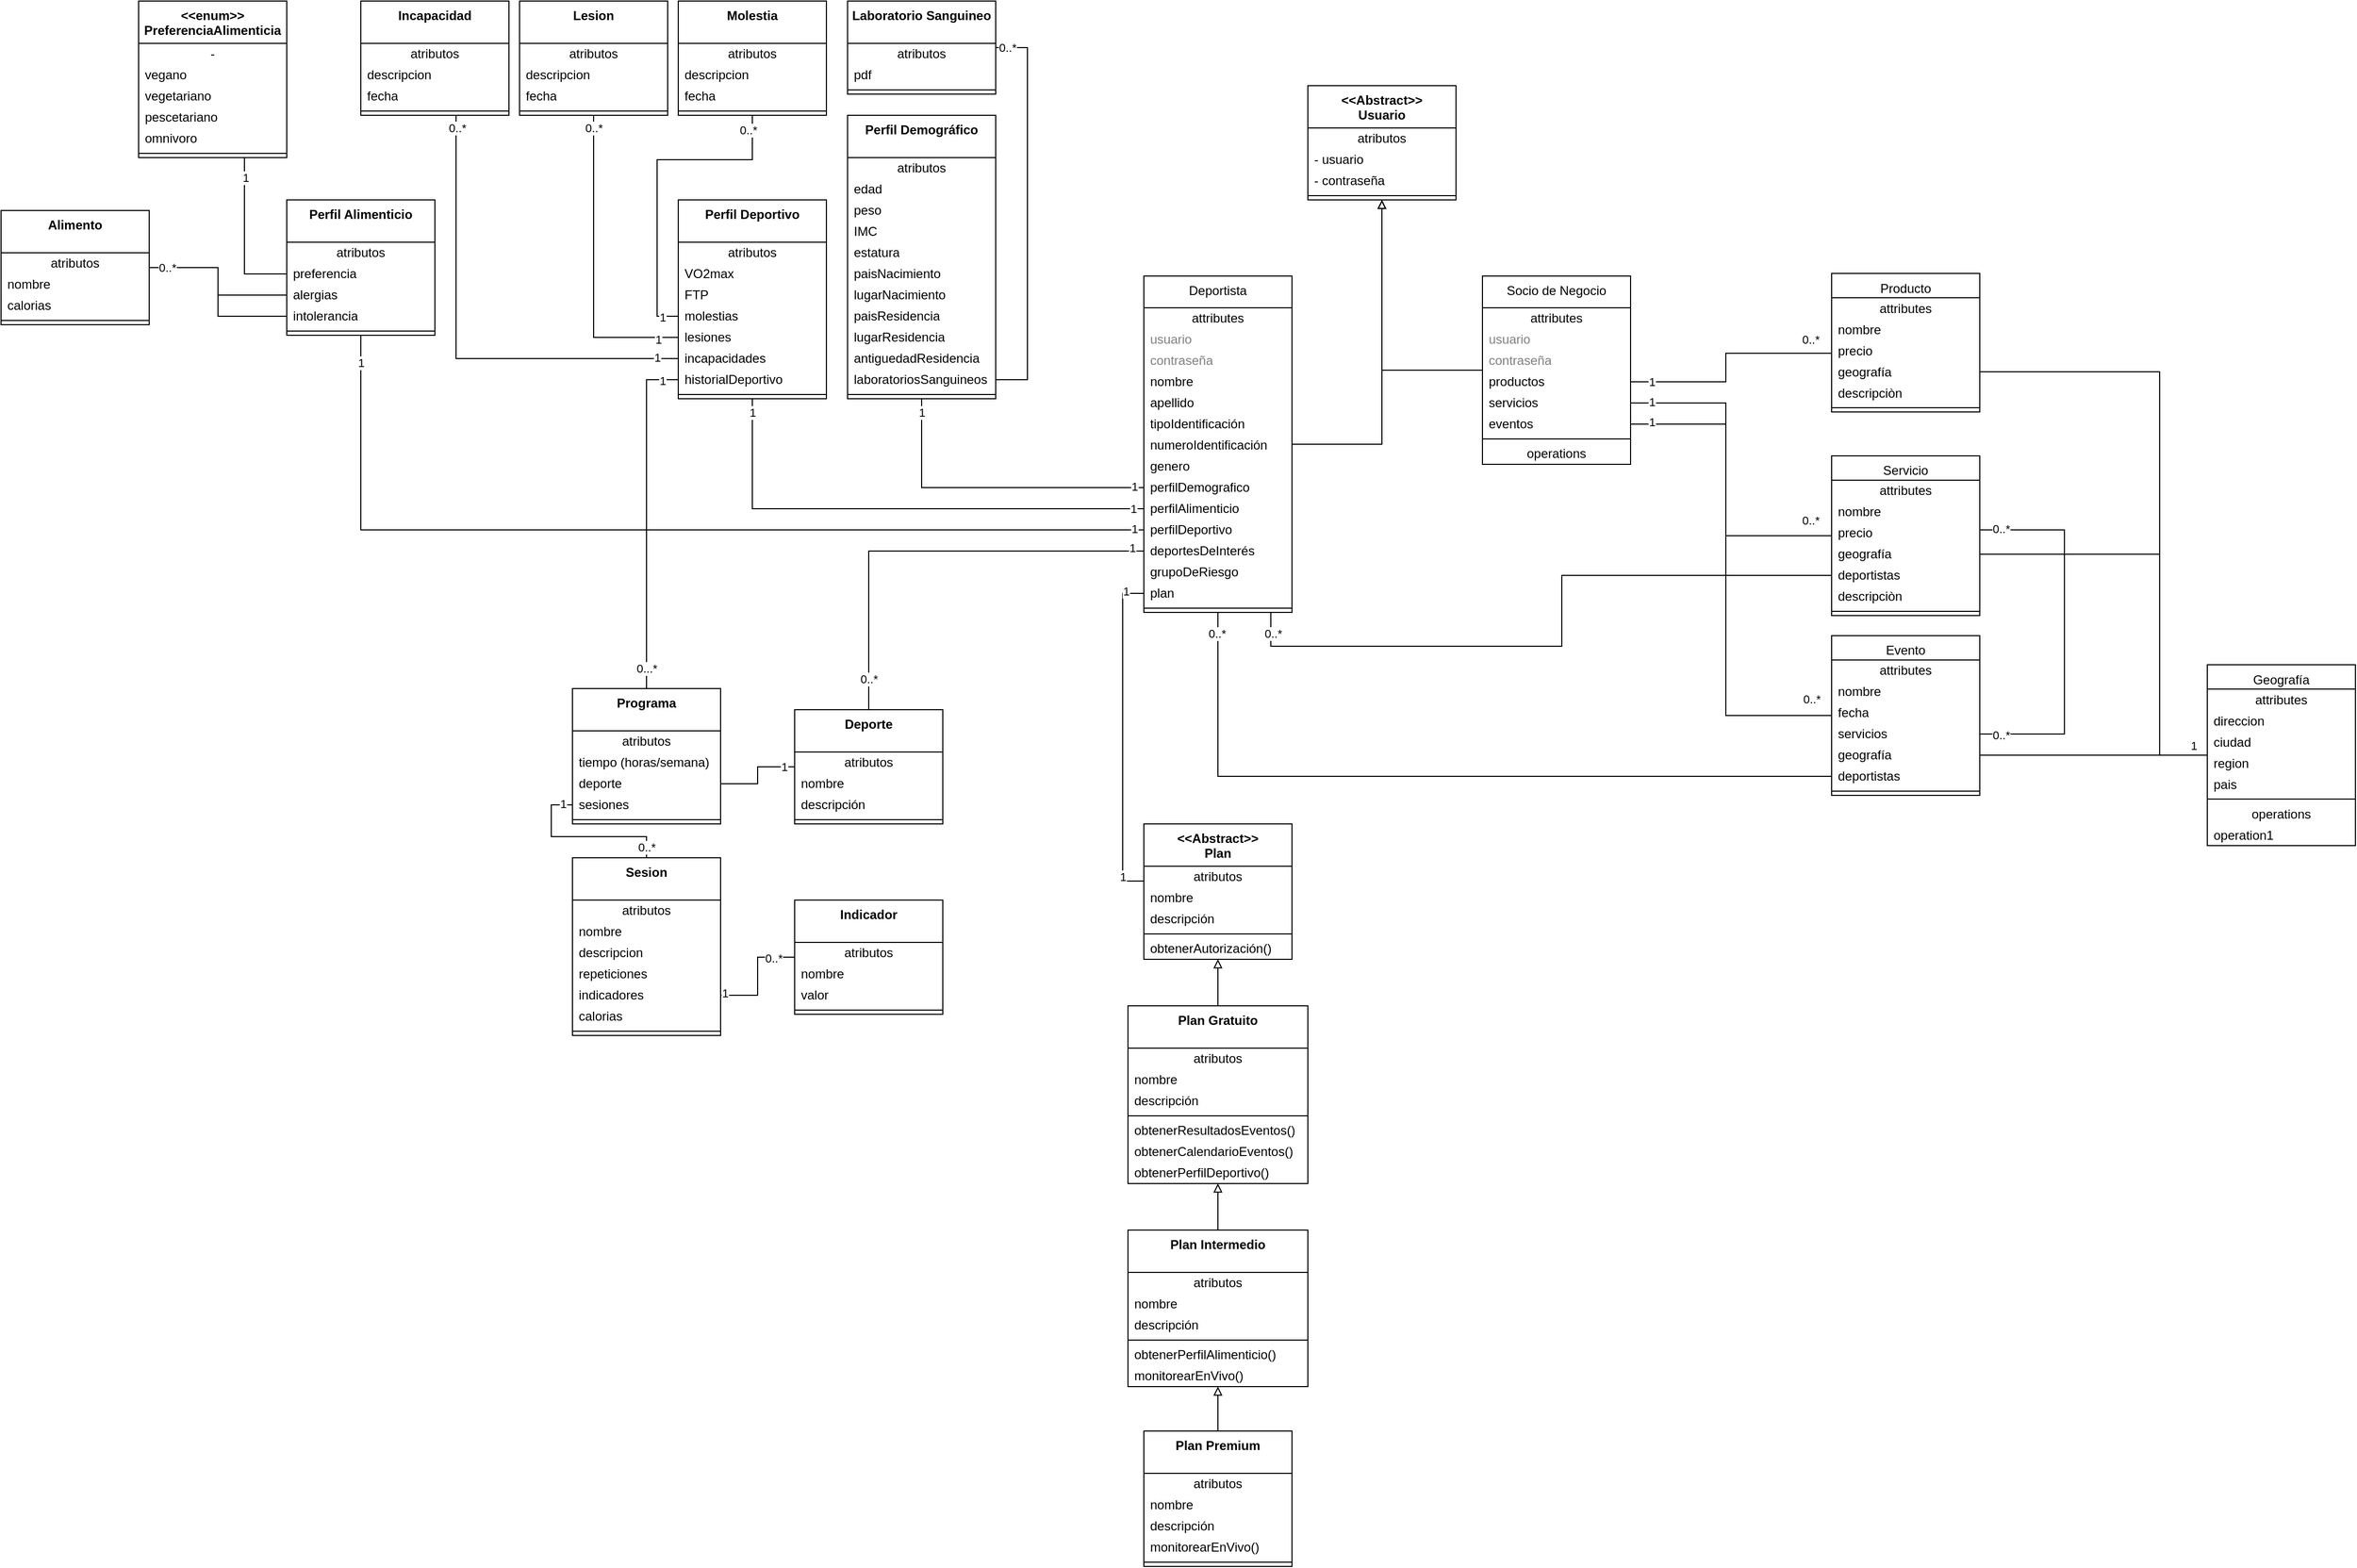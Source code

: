 <mxfile version="23.0.2" type="github">
  <diagram name="Diagrama de Dominio" id="k7yJM_aL9ywVYqb-OdOL">
    <mxGraphModel dx="2898" dy="806" grid="1" gridSize="10" guides="1" tooltips="1" connect="1" arrows="1" fold="1" page="1" pageScale="1" pageWidth="850" pageHeight="1100" math="0" shadow="0">
      <root>
        <mxCell id="0" />
        <mxCell id="1" parent="0" />
        <mxCell id="pLd1VBL99V37FzW1p19a-2" value="&lt;b&gt;&amp;lt;&amp;lt;Abstract&amp;gt;&amp;gt;&lt;br&gt;Usuario&lt;/b&gt;" style="swimlane;fontStyle=0;align=center;verticalAlign=top;childLayout=stackLayout;horizontal=1;startSize=40;horizontalStack=0;resizeParent=1;resizeParentMax=0;resizeLast=0;collapsible=0;marginBottom=0;html=1;whiteSpace=wrap;" vertex="1" parent="1">
          <mxGeometry x="285" y="150" width="140" height="108" as="geometry" />
        </mxCell>
        <mxCell id="pLd1VBL99V37FzW1p19a-3" value="atributos" style="text;html=1;strokeColor=none;fillColor=none;align=center;verticalAlign=middle;spacingLeft=4;spacingRight=4;overflow=hidden;rotatable=0;points=[[0,0.5],[1,0.5]];portConstraint=eastwest;whiteSpace=wrap;" vertex="1" parent="pLd1VBL99V37FzW1p19a-2">
          <mxGeometry y="40" width="140" height="20" as="geometry" />
        </mxCell>
        <mxCell id="pLd1VBL99V37FzW1p19a-4" value="- usuario" style="text;html=1;strokeColor=none;fillColor=none;align=left;verticalAlign=middle;spacingLeft=4;spacingRight=4;overflow=hidden;rotatable=0;points=[[0,0.5],[1,0.5]];portConstraint=eastwest;whiteSpace=wrap;" vertex="1" parent="pLd1VBL99V37FzW1p19a-2">
          <mxGeometry y="60" width="140" height="20" as="geometry" />
        </mxCell>
        <mxCell id="pLd1VBL99V37FzW1p19a-10" value="- contraseña" style="text;html=1;strokeColor=none;fillColor=none;align=left;verticalAlign=middle;spacingLeft=4;spacingRight=4;overflow=hidden;rotatable=0;points=[[0,0.5],[1,0.5]];portConstraint=eastwest;whiteSpace=wrap;" vertex="1" parent="pLd1VBL99V37FzW1p19a-2">
          <mxGeometry y="80" width="140" height="20" as="geometry" />
        </mxCell>
        <mxCell id="pLd1VBL99V37FzW1p19a-7" value="" style="line;strokeWidth=1;fillColor=none;align=left;verticalAlign=middle;spacingTop=-1;spacingLeft=3;spacingRight=3;rotatable=0;labelPosition=right;points=[];portConstraint=eastwest;" vertex="1" parent="pLd1VBL99V37FzW1p19a-2">
          <mxGeometry y="100" width="140" height="8" as="geometry" />
        </mxCell>
        <mxCell id="pLd1VBL99V37FzW1p19a-29" style="edgeStyle=orthogonalEdgeStyle;rounded=0;orthogonalLoop=1;jettySize=auto;html=1;endArrow=block;endFill=0;" edge="1" parent="1" source="pLd1VBL99V37FzW1p19a-12" target="pLd1VBL99V37FzW1p19a-2">
          <mxGeometry relative="1" as="geometry" />
        </mxCell>
        <mxCell id="pLd1VBL99V37FzW1p19a-12" value="Deportista" style="swimlane;fontStyle=0;align=center;verticalAlign=top;childLayout=stackLayout;horizontal=1;startSize=30;horizontalStack=0;resizeParent=1;resizeParentMax=0;resizeLast=0;collapsible=0;marginBottom=0;html=1;whiteSpace=wrap;" vertex="1" parent="1">
          <mxGeometry x="130" y="330" width="140" height="318" as="geometry" />
        </mxCell>
        <mxCell id="pLd1VBL99V37FzW1p19a-13" value="attributes" style="text;html=1;strokeColor=none;fillColor=none;align=center;verticalAlign=middle;spacingLeft=4;spacingRight=4;overflow=hidden;rotatable=0;points=[[0,0.5],[1,0.5]];portConstraint=eastwest;whiteSpace=wrap;" vertex="1" parent="pLd1VBL99V37FzW1p19a-12">
          <mxGeometry y="30" width="140" height="20" as="geometry" />
        </mxCell>
        <mxCell id="pLd1VBL99V37FzW1p19a-15" value="usuario" style="text;html=1;strokeColor=none;fillColor=none;align=left;verticalAlign=middle;spacingLeft=4;spacingRight=4;overflow=hidden;rotatable=0;points=[[0,0.5],[1,0.5]];portConstraint=eastwest;fontColor=#808080;whiteSpace=wrap;" vertex="1" parent="pLd1VBL99V37FzW1p19a-12">
          <mxGeometry y="50" width="140" height="20" as="geometry" />
        </mxCell>
        <mxCell id="pLd1VBL99V37FzW1p19a-30" value="contraseña" style="text;html=1;strokeColor=none;fillColor=none;align=left;verticalAlign=middle;spacingLeft=4;spacingRight=4;overflow=hidden;rotatable=0;points=[[0,0.5],[1,0.5]];portConstraint=eastwest;fontColor=#808080;whiteSpace=wrap;" vertex="1" parent="pLd1VBL99V37FzW1p19a-12">
          <mxGeometry y="70" width="140" height="20" as="geometry" />
        </mxCell>
        <mxCell id="pLd1VBL99V37FzW1p19a-92" value="nombre" style="text;html=1;strokeColor=none;fillColor=none;align=left;verticalAlign=middle;spacingLeft=4;spacingRight=4;overflow=hidden;rotatable=0;points=[[0,0.5],[1,0.5]];portConstraint=eastwest;whiteSpace=wrap;" vertex="1" parent="pLd1VBL99V37FzW1p19a-12">
          <mxGeometry y="90" width="140" height="20" as="geometry" />
        </mxCell>
        <mxCell id="pLd1VBL99V37FzW1p19a-80" value="apellido" style="text;html=1;strokeColor=none;fillColor=none;align=left;verticalAlign=middle;spacingLeft=4;spacingRight=4;overflow=hidden;rotatable=0;points=[[0,0.5],[1,0.5]];portConstraint=eastwest;whiteSpace=wrap;" vertex="1" parent="pLd1VBL99V37FzW1p19a-12">
          <mxGeometry y="110" width="140" height="20" as="geometry" />
        </mxCell>
        <mxCell id="pLd1VBL99V37FzW1p19a-81" value="tipoIdentificación" style="text;html=1;strokeColor=none;fillColor=none;align=left;verticalAlign=middle;spacingLeft=4;spacingRight=4;overflow=hidden;rotatable=0;points=[[0,0.5],[1,0.5]];portConstraint=eastwest;whiteSpace=wrap;" vertex="1" parent="pLd1VBL99V37FzW1p19a-12">
          <mxGeometry y="130" width="140" height="20" as="geometry" />
        </mxCell>
        <mxCell id="pLd1VBL99V37FzW1p19a-82" value="numeroIdentificación" style="text;html=1;strokeColor=none;fillColor=none;align=left;verticalAlign=middle;spacingLeft=4;spacingRight=4;overflow=hidden;rotatable=0;points=[[0,0.5],[1,0.5]];portConstraint=eastwest;whiteSpace=wrap;" vertex="1" parent="pLd1VBL99V37FzW1p19a-12">
          <mxGeometry y="150" width="140" height="20" as="geometry" />
        </mxCell>
        <mxCell id="pLd1VBL99V37FzW1p19a-112" value="genero" style="text;html=1;strokeColor=none;fillColor=none;align=left;verticalAlign=middle;spacingLeft=4;spacingRight=4;overflow=hidden;rotatable=0;points=[[0,0.5],[1,0.5]];portConstraint=eastwest;whiteSpace=wrap;" vertex="1" parent="pLd1VBL99V37FzW1p19a-12">
          <mxGeometry y="170" width="140" height="20" as="geometry" />
        </mxCell>
        <mxCell id="pLd1VBL99V37FzW1p19a-84" value="perfilDemografico" style="text;html=1;strokeColor=none;fillColor=none;align=left;verticalAlign=middle;spacingLeft=4;spacingRight=4;overflow=hidden;rotatable=0;points=[[0,0.5],[1,0.5]];portConstraint=eastwest;whiteSpace=wrap;" vertex="1" parent="pLd1VBL99V37FzW1p19a-12">
          <mxGeometry y="190" width="140" height="20" as="geometry" />
        </mxCell>
        <mxCell id="pLd1VBL99V37FzW1p19a-139" value="perfilAlimenticio" style="text;html=1;strokeColor=none;fillColor=none;align=left;verticalAlign=middle;spacingLeft=4;spacingRight=4;overflow=hidden;rotatable=0;points=[[0,0.5],[1,0.5]];portConstraint=eastwest;whiteSpace=wrap;" vertex="1" parent="pLd1VBL99V37FzW1p19a-12">
          <mxGeometry y="210" width="140" height="20" as="geometry" />
        </mxCell>
        <mxCell id="pLd1VBL99V37FzW1p19a-140" value="perfilDeportivo" style="text;html=1;strokeColor=none;fillColor=none;align=left;verticalAlign=middle;spacingLeft=4;spacingRight=4;overflow=hidden;rotatable=0;points=[[0,0.5],[1,0.5]];portConstraint=eastwest;whiteSpace=wrap;" vertex="1" parent="pLd1VBL99V37FzW1p19a-12">
          <mxGeometry y="230" width="140" height="20" as="geometry" />
        </mxCell>
        <mxCell id="pLd1VBL99V37FzW1p19a-98" value="deportesDeInterés" style="text;html=1;strokeColor=none;fillColor=none;align=left;verticalAlign=middle;spacingLeft=4;spacingRight=4;overflow=hidden;rotatable=0;points=[[0,0.5],[1,0.5]];portConstraint=eastwest;whiteSpace=wrap;" vertex="1" parent="pLd1VBL99V37FzW1p19a-12">
          <mxGeometry y="250" width="140" height="20" as="geometry" />
        </mxCell>
        <mxCell id="pLd1VBL99V37FzW1p19a-248" value="grupoDeRiesgo" style="text;html=1;strokeColor=none;fillColor=none;align=left;verticalAlign=middle;spacingLeft=4;spacingRight=4;overflow=hidden;rotatable=0;points=[[0,0.5],[1,0.5]];portConstraint=eastwest;whiteSpace=wrap;" vertex="1" parent="pLd1VBL99V37FzW1p19a-12">
          <mxGeometry y="270" width="140" height="20" as="geometry" />
        </mxCell>
        <mxCell id="pLd1VBL99V37FzW1p19a-254" value="plan" style="text;html=1;strokeColor=none;fillColor=none;align=left;verticalAlign=middle;spacingLeft=4;spacingRight=4;overflow=hidden;rotatable=0;points=[[0,0.5],[1,0.5]];portConstraint=eastwest;whiteSpace=wrap;" vertex="1" parent="pLd1VBL99V37FzW1p19a-12">
          <mxGeometry y="290" width="140" height="20" as="geometry" />
        </mxCell>
        <mxCell id="pLd1VBL99V37FzW1p19a-17" value="" style="line;strokeWidth=1;fillColor=none;align=left;verticalAlign=middle;spacingTop=-1;spacingLeft=3;spacingRight=3;rotatable=0;labelPosition=right;points=[];portConstraint=eastwest;" vertex="1" parent="pLd1VBL99V37FzW1p19a-12">
          <mxGeometry y="310" width="140" height="8" as="geometry" />
        </mxCell>
        <mxCell id="pLd1VBL99V37FzW1p19a-28" style="edgeStyle=orthogonalEdgeStyle;rounded=0;orthogonalLoop=1;jettySize=auto;html=1;endArrow=block;endFill=0;" edge="1" parent="1" source="pLd1VBL99V37FzW1p19a-20" target="pLd1VBL99V37FzW1p19a-2">
          <mxGeometry relative="1" as="geometry" />
        </mxCell>
        <mxCell id="pLd1VBL99V37FzW1p19a-20" value="Socio de Negocio" style="swimlane;fontStyle=0;align=center;verticalAlign=top;childLayout=stackLayout;horizontal=1;startSize=30;horizontalStack=0;resizeParent=1;resizeParentMax=0;resizeLast=0;collapsible=0;marginBottom=0;html=1;whiteSpace=wrap;" vertex="1" parent="1">
          <mxGeometry x="450" y="330" width="140" height="178" as="geometry" />
        </mxCell>
        <mxCell id="pLd1VBL99V37FzW1p19a-21" value="attributes" style="text;html=1;strokeColor=none;fillColor=none;align=center;verticalAlign=middle;spacingLeft=4;spacingRight=4;overflow=hidden;rotatable=0;points=[[0,0.5],[1,0.5]];portConstraint=eastwest;whiteSpace=wrap;" vertex="1" parent="pLd1VBL99V37FzW1p19a-20">
          <mxGeometry y="30" width="140" height="20" as="geometry" />
        </mxCell>
        <mxCell id="pLd1VBL99V37FzW1p19a-23" value="usuario" style="text;html=1;strokeColor=none;fillColor=none;align=left;verticalAlign=middle;spacingLeft=4;spacingRight=4;overflow=hidden;rotatable=0;points=[[0,0.5],[1,0.5]];portConstraint=eastwest;fontColor=#808080;whiteSpace=wrap;" vertex="1" parent="pLd1VBL99V37FzW1p19a-20">
          <mxGeometry y="50" width="140" height="20" as="geometry" />
        </mxCell>
        <mxCell id="pLd1VBL99V37FzW1p19a-31" value="contraseña" style="text;html=1;strokeColor=none;fillColor=none;align=left;verticalAlign=middle;spacingLeft=4;spacingRight=4;overflow=hidden;rotatable=0;points=[[0,0.5],[1,0.5]];portConstraint=eastwest;fontColor=#808080;whiteSpace=wrap;" vertex="1" parent="pLd1VBL99V37FzW1p19a-20">
          <mxGeometry y="70" width="140" height="20" as="geometry" />
        </mxCell>
        <mxCell id="pLd1VBL99V37FzW1p19a-22" value="productos" style="text;html=1;strokeColor=none;fillColor=none;align=left;verticalAlign=middle;spacingLeft=4;spacingRight=4;overflow=hidden;rotatable=0;points=[[0,0.5],[1,0.5]];portConstraint=eastwest;whiteSpace=wrap;" vertex="1" parent="pLd1VBL99V37FzW1p19a-20">
          <mxGeometry y="90" width="140" height="20" as="geometry" />
        </mxCell>
        <mxCell id="pLd1VBL99V37FzW1p19a-56" value="servicios" style="text;html=1;strokeColor=none;fillColor=none;align=left;verticalAlign=middle;spacingLeft=4;spacingRight=4;overflow=hidden;rotatable=0;points=[[0,0.5],[1,0.5]];portConstraint=eastwest;whiteSpace=wrap;" vertex="1" parent="pLd1VBL99V37FzW1p19a-20">
          <mxGeometry y="110" width="140" height="20" as="geometry" />
        </mxCell>
        <mxCell id="pLd1VBL99V37FzW1p19a-57" value="eventos" style="text;html=1;strokeColor=none;fillColor=none;align=left;verticalAlign=middle;spacingLeft=4;spacingRight=4;overflow=hidden;rotatable=0;points=[[0,0.5],[1,0.5]];portConstraint=eastwest;whiteSpace=wrap;" vertex="1" parent="pLd1VBL99V37FzW1p19a-20">
          <mxGeometry y="130" width="140" height="20" as="geometry" />
        </mxCell>
        <mxCell id="pLd1VBL99V37FzW1p19a-25" value="" style="line;strokeWidth=1;fillColor=none;align=left;verticalAlign=middle;spacingTop=-1;spacingLeft=3;spacingRight=3;rotatable=0;labelPosition=right;points=[];portConstraint=eastwest;" vertex="1" parent="pLd1VBL99V37FzW1p19a-20">
          <mxGeometry y="150" width="140" height="8" as="geometry" />
        </mxCell>
        <mxCell id="pLd1VBL99V37FzW1p19a-26" value="operations" style="text;html=1;strokeColor=none;fillColor=none;align=center;verticalAlign=middle;spacingLeft=4;spacingRight=4;overflow=hidden;rotatable=0;points=[[0,0.5],[1,0.5]];portConstraint=eastwest;whiteSpace=wrap;" vertex="1" parent="pLd1VBL99V37FzW1p19a-20">
          <mxGeometry y="158" width="140" height="20" as="geometry" />
        </mxCell>
        <mxCell id="pLd1VBL99V37FzW1p19a-58" style="edgeStyle=orthogonalEdgeStyle;rounded=0;orthogonalLoop=1;jettySize=auto;html=1;endArrow=none;endFill=0;startArrow=none;startFill=0;" edge="1" parent="1" source="pLd1VBL99V37FzW1p19a-32" target="pLd1VBL99V37FzW1p19a-22">
          <mxGeometry relative="1" as="geometry">
            <Array as="points">
              <mxPoint x="680" y="403" />
              <mxPoint x="680" y="430" />
            </Array>
          </mxGeometry>
        </mxCell>
        <mxCell id="pLd1VBL99V37FzW1p19a-65" value="0..*" style="edgeLabel;html=1;align=center;verticalAlign=middle;resizable=0;points=[];" vertex="1" connectable="0" parent="pLd1VBL99V37FzW1p19a-58">
          <mxGeometry x="-0.77" y="2" relative="1" as="geometry">
            <mxPoint x="5" y="-15" as="offset" />
          </mxGeometry>
        </mxCell>
        <mxCell id="pLd1VBL99V37FzW1p19a-70" value="1" style="edgeLabel;html=1;align=center;verticalAlign=middle;resizable=0;points=[];" vertex="1" connectable="0" parent="pLd1VBL99V37FzW1p19a-58">
          <mxGeometry x="0.77" relative="1" as="geometry">
            <mxPoint x="-5" as="offset" />
          </mxGeometry>
        </mxCell>
        <mxCell id="pLd1VBL99V37FzW1p19a-32" value="Producto" style="swimlane;fontStyle=0;align=center;verticalAlign=top;childLayout=stackLayout;horizontal=1;startSize=23;horizontalStack=0;resizeParent=1;resizeParentMax=0;resizeLast=0;collapsible=0;marginBottom=0;html=1;whiteSpace=wrap;" vertex="1" parent="1">
          <mxGeometry x="780" y="327.5" width="140" height="131" as="geometry" />
        </mxCell>
        <mxCell id="pLd1VBL99V37FzW1p19a-33" value="attributes" style="text;html=1;strokeColor=none;fillColor=none;align=center;verticalAlign=middle;spacingLeft=4;spacingRight=4;overflow=hidden;rotatable=0;points=[[0,0.5],[1,0.5]];portConstraint=eastwest;whiteSpace=wrap;" vertex="1" parent="pLd1VBL99V37FzW1p19a-32">
          <mxGeometry y="23" width="140" height="20" as="geometry" />
        </mxCell>
        <mxCell id="pLd1VBL99V37FzW1p19a-34" value="nombre" style="text;html=1;strokeColor=none;fillColor=none;align=left;verticalAlign=middle;spacingLeft=4;spacingRight=4;overflow=hidden;rotatable=0;points=[[0,0.5],[1,0.5]];portConstraint=eastwest;whiteSpace=wrap;" vertex="1" parent="pLd1VBL99V37FzW1p19a-32">
          <mxGeometry y="43" width="140" height="20" as="geometry" />
        </mxCell>
        <mxCell id="pLd1VBL99V37FzW1p19a-61" value="precio" style="text;html=1;strokeColor=none;fillColor=none;align=left;verticalAlign=middle;spacingLeft=4;spacingRight=4;overflow=hidden;rotatable=0;points=[[0,0.5],[1,0.5]];portConstraint=eastwest;whiteSpace=wrap;" vertex="1" parent="pLd1VBL99V37FzW1p19a-32">
          <mxGeometry y="63" width="140" height="20" as="geometry" />
        </mxCell>
        <mxCell id="pLd1VBL99V37FzW1p19a-175" value="geografía" style="text;html=1;strokeColor=none;fillColor=none;align=left;verticalAlign=middle;spacingLeft=4;spacingRight=4;overflow=hidden;rotatable=0;points=[[0,0.5],[1,0.5]];portConstraint=eastwest;whiteSpace=wrap;" vertex="1" parent="pLd1VBL99V37FzW1p19a-32">
          <mxGeometry y="83" width="140" height="20" as="geometry" />
        </mxCell>
        <mxCell id="pLd1VBL99V37FzW1p19a-62" value="descripciòn" style="text;html=1;strokeColor=none;fillColor=none;align=left;verticalAlign=middle;spacingLeft=4;spacingRight=4;overflow=hidden;rotatable=0;points=[[0,0.5],[1,0.5]];portConstraint=eastwest;whiteSpace=wrap;" vertex="1" parent="pLd1VBL99V37FzW1p19a-32">
          <mxGeometry y="103" width="140" height="20" as="geometry" />
        </mxCell>
        <mxCell id="pLd1VBL99V37FzW1p19a-37" value="" style="line;strokeWidth=1;fillColor=none;align=left;verticalAlign=middle;spacingTop=-1;spacingLeft=3;spacingRight=3;rotatable=0;labelPosition=right;points=[];portConstraint=eastwest;" vertex="1" parent="pLd1VBL99V37FzW1p19a-32">
          <mxGeometry y="123" width="140" height="8" as="geometry" />
        </mxCell>
        <mxCell id="pLd1VBL99V37FzW1p19a-59" style="edgeStyle=orthogonalEdgeStyle;rounded=0;orthogonalLoop=1;jettySize=auto;html=1;endArrow=none;endFill=0;startArrow=none;startFill=0;" edge="1" parent="1" source="pLd1VBL99V37FzW1p19a-40" target="pLd1VBL99V37FzW1p19a-56">
          <mxGeometry relative="1" as="geometry">
            <Array as="points">
              <mxPoint x="680" y="576" />
              <mxPoint x="680" y="450" />
            </Array>
          </mxGeometry>
        </mxCell>
        <mxCell id="pLd1VBL99V37FzW1p19a-66" value="0..*" style="edgeLabel;html=1;align=center;verticalAlign=middle;resizable=0;points=[];" vertex="1" connectable="0" parent="pLd1VBL99V37FzW1p19a-59">
          <mxGeometry x="-0.899" relative="1" as="geometry">
            <mxPoint x="-4" y="-15" as="offset" />
          </mxGeometry>
        </mxCell>
        <mxCell id="pLd1VBL99V37FzW1p19a-71" value="1" style="edgeLabel;html=1;align=center;verticalAlign=middle;resizable=0;points=[];" vertex="1" connectable="0" parent="pLd1VBL99V37FzW1p19a-59">
          <mxGeometry x="0.842" y="-1" relative="1" as="geometry">
            <mxPoint x="-5" as="offset" />
          </mxGeometry>
        </mxCell>
        <mxCell id="pLd1VBL99V37FzW1p19a-40" value="Servicio" style="swimlane;fontStyle=0;align=center;verticalAlign=top;childLayout=stackLayout;horizontal=1;startSize=23;horizontalStack=0;resizeParent=1;resizeParentMax=0;resizeLast=0;collapsible=0;marginBottom=0;html=1;whiteSpace=wrap;" vertex="1" parent="1">
          <mxGeometry x="780" y="500" width="140" height="151" as="geometry" />
        </mxCell>
        <mxCell id="pLd1VBL99V37FzW1p19a-41" value="attributes" style="text;html=1;strokeColor=none;fillColor=none;align=center;verticalAlign=middle;spacingLeft=4;spacingRight=4;overflow=hidden;rotatable=0;points=[[0,0.5],[1,0.5]];portConstraint=eastwest;whiteSpace=wrap;" vertex="1" parent="pLd1VBL99V37FzW1p19a-40">
          <mxGeometry y="23" width="140" height="20" as="geometry" />
        </mxCell>
        <mxCell id="pLd1VBL99V37FzW1p19a-42" value="nombre" style="text;html=1;strokeColor=none;fillColor=none;align=left;verticalAlign=middle;spacingLeft=4;spacingRight=4;overflow=hidden;rotatable=0;points=[[0,0.5],[1,0.5]];portConstraint=eastwest;whiteSpace=wrap;" vertex="1" parent="pLd1VBL99V37FzW1p19a-40">
          <mxGeometry y="43" width="140" height="20" as="geometry" />
        </mxCell>
        <mxCell id="pLd1VBL99V37FzW1p19a-63" value="precio" style="text;html=1;strokeColor=none;fillColor=none;align=left;verticalAlign=middle;spacingLeft=4;spacingRight=4;overflow=hidden;rotatable=0;points=[[0,0.5],[1,0.5]];portConstraint=eastwest;whiteSpace=wrap;" vertex="1" parent="pLd1VBL99V37FzW1p19a-40">
          <mxGeometry y="63" width="140" height="20" as="geometry" />
        </mxCell>
        <mxCell id="pLd1VBL99V37FzW1p19a-172" value="geografía" style="text;html=1;strokeColor=none;fillColor=none;align=left;verticalAlign=middle;spacingLeft=4;spacingRight=4;overflow=hidden;rotatable=0;points=[[0,0.5],[1,0.5]];portConstraint=eastwest;whiteSpace=wrap;" vertex="1" parent="pLd1VBL99V37FzW1p19a-40">
          <mxGeometry y="83" width="140" height="20" as="geometry" />
        </mxCell>
        <mxCell id="pLd1VBL99V37FzW1p19a-177" value="deportistas" style="text;html=1;strokeColor=none;fillColor=none;align=left;verticalAlign=middle;spacingLeft=4;spacingRight=4;overflow=hidden;rotatable=0;points=[[0,0.5],[1,0.5]];portConstraint=eastwest;whiteSpace=wrap;" vertex="1" parent="pLd1VBL99V37FzW1p19a-40">
          <mxGeometry y="103" width="140" height="20" as="geometry" />
        </mxCell>
        <mxCell id="pLd1VBL99V37FzW1p19a-64" value="descripciòn" style="text;html=1;strokeColor=none;fillColor=none;align=left;verticalAlign=middle;spacingLeft=4;spacingRight=4;overflow=hidden;rotatable=0;points=[[0,0.5],[1,0.5]];portConstraint=eastwest;whiteSpace=wrap;" vertex="1" parent="pLd1VBL99V37FzW1p19a-40">
          <mxGeometry y="123" width="140" height="20" as="geometry" />
        </mxCell>
        <mxCell id="pLd1VBL99V37FzW1p19a-45" value="" style="line;strokeWidth=1;fillColor=none;align=left;verticalAlign=middle;spacingTop=-1;spacingLeft=3;spacingRight=3;rotatable=0;labelPosition=right;points=[];portConstraint=eastwest;" vertex="1" parent="pLd1VBL99V37FzW1p19a-40">
          <mxGeometry y="143" width="140" height="8" as="geometry" />
        </mxCell>
        <mxCell id="pLd1VBL99V37FzW1p19a-60" style="edgeStyle=orthogonalEdgeStyle;rounded=0;orthogonalLoop=1;jettySize=auto;html=1;endArrow=none;endFill=0;startArrow=none;startFill=0;" edge="1" parent="1" source="pLd1VBL99V37FzW1p19a-48" target="pLd1VBL99V37FzW1p19a-57">
          <mxGeometry relative="1" as="geometry">
            <Array as="points">
              <mxPoint x="680" y="746" />
              <mxPoint x="680" y="470" />
            </Array>
          </mxGeometry>
        </mxCell>
        <mxCell id="pLd1VBL99V37FzW1p19a-68" value="0..*" style="edgeLabel;html=1;align=center;verticalAlign=middle;resizable=0;points=[];" vertex="1" connectable="0" parent="pLd1VBL99V37FzW1p19a-60">
          <mxGeometry x="-0.895" y="2" relative="1" as="geometry">
            <mxPoint x="5" y="-18" as="offset" />
          </mxGeometry>
        </mxCell>
        <mxCell id="pLd1VBL99V37FzW1p19a-69" value="1" style="edgeLabel;html=1;align=center;verticalAlign=middle;resizable=0;points=[];" vertex="1" connectable="0" parent="pLd1VBL99V37FzW1p19a-60">
          <mxGeometry x="0.901" y="-2" relative="1" as="geometry">
            <mxPoint x="-3" as="offset" />
          </mxGeometry>
        </mxCell>
        <mxCell id="pLd1VBL99V37FzW1p19a-48" value="Evento" style="swimlane;fontStyle=0;align=center;verticalAlign=top;childLayout=stackLayout;horizontal=1;startSize=23;horizontalStack=0;resizeParent=1;resizeParentMax=0;resizeLast=0;collapsible=0;marginBottom=0;html=1;whiteSpace=wrap;" vertex="1" parent="1">
          <mxGeometry x="780" y="670" width="140" height="151" as="geometry" />
        </mxCell>
        <mxCell id="pLd1VBL99V37FzW1p19a-49" value="attributes" style="text;html=1;strokeColor=none;fillColor=none;align=center;verticalAlign=middle;spacingLeft=4;spacingRight=4;overflow=hidden;rotatable=0;points=[[0,0.5],[1,0.5]];portConstraint=eastwest;whiteSpace=wrap;" vertex="1" parent="pLd1VBL99V37FzW1p19a-48">
          <mxGeometry y="23" width="140" height="20" as="geometry" />
        </mxCell>
        <mxCell id="pLd1VBL99V37FzW1p19a-50" value="nombre" style="text;html=1;strokeColor=none;fillColor=none;align=left;verticalAlign=middle;spacingLeft=4;spacingRight=4;overflow=hidden;rotatable=0;points=[[0,0.5],[1,0.5]];portConstraint=eastwest;whiteSpace=wrap;" vertex="1" parent="pLd1VBL99V37FzW1p19a-48">
          <mxGeometry y="43" width="140" height="20" as="geometry" />
        </mxCell>
        <mxCell id="pLd1VBL99V37FzW1p19a-159" value="fecha" style="text;html=1;strokeColor=none;fillColor=none;align=left;verticalAlign=middle;spacingLeft=4;spacingRight=4;overflow=hidden;rotatable=0;points=[[0,0.5],[1,0.5]];portConstraint=eastwest;whiteSpace=wrap;" vertex="1" parent="pLd1VBL99V37FzW1p19a-48">
          <mxGeometry y="63" width="140" height="20" as="geometry" />
        </mxCell>
        <mxCell id="pLd1VBL99V37FzW1p19a-72" value="servicios" style="text;html=1;strokeColor=none;fillColor=none;align=left;verticalAlign=middle;spacingLeft=4;spacingRight=4;overflow=hidden;rotatable=0;points=[[0,0.5],[1,0.5]];portConstraint=eastwest;whiteSpace=wrap;" vertex="1" parent="pLd1VBL99V37FzW1p19a-48">
          <mxGeometry y="83" width="140" height="20" as="geometry" />
        </mxCell>
        <mxCell id="pLd1VBL99V37FzW1p19a-169" value="geografía" style="text;html=1;strokeColor=none;fillColor=none;align=left;verticalAlign=middle;spacingLeft=4;spacingRight=4;overflow=hidden;rotatable=0;points=[[0,0.5],[1,0.5]];portConstraint=eastwest;whiteSpace=wrap;" vertex="1" parent="pLd1VBL99V37FzW1p19a-48">
          <mxGeometry y="103" width="140" height="20" as="geometry" />
        </mxCell>
        <mxCell id="pLd1VBL99V37FzW1p19a-73" value="deportistas" style="text;html=1;strokeColor=none;fillColor=none;align=left;verticalAlign=middle;spacingLeft=4;spacingRight=4;overflow=hidden;rotatable=0;points=[[0,0.5],[1,0.5]];portConstraint=eastwest;whiteSpace=wrap;" vertex="1" parent="pLd1VBL99V37FzW1p19a-48">
          <mxGeometry y="123" width="140" height="20" as="geometry" />
        </mxCell>
        <mxCell id="pLd1VBL99V37FzW1p19a-53" value="" style="line;strokeWidth=1;fillColor=none;align=left;verticalAlign=middle;spacingTop=-1;spacingLeft=3;spacingRight=3;rotatable=0;labelPosition=right;points=[];portConstraint=eastwest;" vertex="1" parent="pLd1VBL99V37FzW1p19a-48">
          <mxGeometry y="143" width="140" height="8" as="geometry" />
        </mxCell>
        <mxCell id="pLd1VBL99V37FzW1p19a-75" style="edgeStyle=orthogonalEdgeStyle;rounded=0;orthogonalLoop=1;jettySize=auto;html=1;endArrow=none;endFill=0;" edge="1" parent="1" source="pLd1VBL99V37FzW1p19a-72" target="pLd1VBL99V37FzW1p19a-40">
          <mxGeometry relative="1" as="geometry">
            <Array as="points">
              <mxPoint x="1000" y="763" />
              <mxPoint x="1000" y="570" />
            </Array>
          </mxGeometry>
        </mxCell>
        <mxCell id="pLd1VBL99V37FzW1p19a-77" value="0..*" style="edgeLabel;html=1;align=center;verticalAlign=middle;resizable=0;points=[];" vertex="1" connectable="0" parent="pLd1VBL99V37FzW1p19a-75">
          <mxGeometry x="0.886" y="-1" relative="1" as="geometry">
            <mxPoint as="offset" />
          </mxGeometry>
        </mxCell>
        <mxCell id="pLd1VBL99V37FzW1p19a-315" value="0..*" style="edgeLabel;html=1;align=center;verticalAlign=middle;resizable=0;points=[];" vertex="1" connectable="0" parent="pLd1VBL99V37FzW1p19a-75">
          <mxGeometry x="-0.946" y="-1" relative="1" as="geometry">
            <mxPoint x="10" as="offset" />
          </mxGeometry>
        </mxCell>
        <mxCell id="pLd1VBL99V37FzW1p19a-78" style="edgeStyle=orthogonalEdgeStyle;rounded=0;orthogonalLoop=1;jettySize=auto;html=1;endArrow=none;endFill=0;" edge="1" parent="1" source="pLd1VBL99V37FzW1p19a-73" target="pLd1VBL99V37FzW1p19a-12">
          <mxGeometry relative="1" as="geometry" />
        </mxCell>
        <mxCell id="pLd1VBL99V37FzW1p19a-79" value="0..*" style="edgeLabel;html=1;align=center;verticalAlign=middle;resizable=0;points=[];" vertex="1" connectable="0" parent="pLd1VBL99V37FzW1p19a-78">
          <mxGeometry x="0.946" y="1" relative="1" as="geometry">
            <mxPoint as="offset" />
          </mxGeometry>
        </mxCell>
        <mxCell id="pLd1VBL99V37FzW1p19a-93" value="&lt;b&gt;Deporte&lt;/b&gt;" style="swimlane;fontStyle=0;align=center;verticalAlign=top;childLayout=stackLayout;horizontal=1;startSize=40;horizontalStack=0;resizeParent=1;resizeParentMax=0;resizeLast=0;collapsible=0;marginBottom=0;html=1;whiteSpace=wrap;" vertex="1" parent="1">
          <mxGeometry x="-200" y="740" width="140" height="108" as="geometry" />
        </mxCell>
        <mxCell id="pLd1VBL99V37FzW1p19a-94" value="atributos" style="text;html=1;strokeColor=none;fillColor=none;align=center;verticalAlign=middle;spacingLeft=4;spacingRight=4;overflow=hidden;rotatable=0;points=[[0,0.5],[1,0.5]];portConstraint=eastwest;whiteSpace=wrap;" vertex="1" parent="pLd1VBL99V37FzW1p19a-93">
          <mxGeometry y="40" width="140" height="20" as="geometry" />
        </mxCell>
        <mxCell id="pLd1VBL99V37FzW1p19a-95" value="nombre" style="text;html=1;strokeColor=none;fillColor=none;align=left;verticalAlign=middle;spacingLeft=4;spacingRight=4;overflow=hidden;rotatable=0;points=[[0,0.5],[1,0.5]];portConstraint=eastwest;whiteSpace=wrap;" vertex="1" parent="pLd1VBL99V37FzW1p19a-93">
          <mxGeometry y="60" width="140" height="20" as="geometry" />
        </mxCell>
        <mxCell id="pLd1VBL99V37FzW1p19a-293" value="descripción" style="text;html=1;strokeColor=none;fillColor=none;align=left;verticalAlign=middle;spacingLeft=4;spacingRight=4;overflow=hidden;rotatable=0;points=[[0,0.5],[1,0.5]];portConstraint=eastwest;whiteSpace=wrap;" vertex="1" parent="pLd1VBL99V37FzW1p19a-93">
          <mxGeometry y="80" width="140" height="20" as="geometry" />
        </mxCell>
        <mxCell id="pLd1VBL99V37FzW1p19a-97" value="" style="line;strokeWidth=1;fillColor=none;align=left;verticalAlign=middle;spacingTop=-1;spacingLeft=3;spacingRight=3;rotatable=0;labelPosition=right;points=[];portConstraint=eastwest;" vertex="1" parent="pLd1VBL99V37FzW1p19a-93">
          <mxGeometry y="100" width="140" height="8" as="geometry" />
        </mxCell>
        <mxCell id="pLd1VBL99V37FzW1p19a-99" style="edgeStyle=orthogonalEdgeStyle;rounded=0;orthogonalLoop=1;jettySize=auto;html=1;endArrow=none;endFill=0;" edge="1" parent="1" source="pLd1VBL99V37FzW1p19a-98" target="pLd1VBL99V37FzW1p19a-93">
          <mxGeometry relative="1" as="geometry" />
        </mxCell>
        <mxCell id="pLd1VBL99V37FzW1p19a-100" value="0..*" style="edgeLabel;html=1;align=center;verticalAlign=middle;resizable=0;points=[];" vertex="1" connectable="0" parent="pLd1VBL99V37FzW1p19a-99">
          <mxGeometry x="0.845" y="-1" relative="1" as="geometry">
            <mxPoint x="1" y="3" as="offset" />
          </mxGeometry>
        </mxCell>
        <mxCell id="pLd1VBL99V37FzW1p19a-227" value="1" style="edgeLabel;html=1;align=center;verticalAlign=middle;resizable=0;points=[];" vertex="1" connectable="0" parent="pLd1VBL99V37FzW1p19a-99">
          <mxGeometry x="-0.921" y="-3" relative="1" as="geometry">
            <mxPoint x="5" as="offset" />
          </mxGeometry>
        </mxCell>
        <mxCell id="pLd1VBL99V37FzW1p19a-101" value="&lt;b&gt;Perfil Demográfico&lt;/b&gt;" style="swimlane;fontStyle=0;align=center;verticalAlign=top;childLayout=stackLayout;horizontal=1;startSize=40;horizontalStack=0;resizeParent=1;resizeParentMax=0;resizeLast=0;collapsible=0;marginBottom=0;html=1;whiteSpace=wrap;" vertex="1" parent="1">
          <mxGeometry x="-150" y="178" width="140" height="268" as="geometry" />
        </mxCell>
        <mxCell id="pLd1VBL99V37FzW1p19a-102" value="atributos" style="text;html=1;strokeColor=none;fillColor=none;align=center;verticalAlign=middle;spacingLeft=4;spacingRight=4;overflow=hidden;rotatable=0;points=[[0,0.5],[1,0.5]];portConstraint=eastwest;whiteSpace=wrap;" vertex="1" parent="pLd1VBL99V37FzW1p19a-101">
          <mxGeometry y="40" width="140" height="20" as="geometry" />
        </mxCell>
        <mxCell id="pLd1VBL99V37FzW1p19a-103" value="edad" style="text;html=1;strokeColor=none;fillColor=none;align=left;verticalAlign=middle;spacingLeft=4;spacingRight=4;overflow=hidden;rotatable=0;points=[[0,0.5],[1,0.5]];portConstraint=eastwest;whiteSpace=wrap;" vertex="1" parent="pLd1VBL99V37FzW1p19a-101">
          <mxGeometry y="60" width="140" height="20" as="geometry" />
        </mxCell>
        <mxCell id="pLd1VBL99V37FzW1p19a-106" value="peso" style="text;html=1;strokeColor=none;fillColor=none;align=left;verticalAlign=middle;spacingLeft=4;spacingRight=4;overflow=hidden;rotatable=0;points=[[0,0.5],[1,0.5]];portConstraint=eastwest;whiteSpace=wrap;" vertex="1" parent="pLd1VBL99V37FzW1p19a-101">
          <mxGeometry y="80" width="140" height="20" as="geometry" />
        </mxCell>
        <mxCell id="pLd1VBL99V37FzW1p19a-110" value="IMC" style="text;html=1;strokeColor=none;fillColor=none;align=left;verticalAlign=middle;spacingLeft=4;spacingRight=4;overflow=hidden;rotatable=0;points=[[0,0.5],[1,0.5]];portConstraint=eastwest;whiteSpace=wrap;" vertex="1" parent="pLd1VBL99V37FzW1p19a-101">
          <mxGeometry y="100" width="140" height="20" as="geometry" />
        </mxCell>
        <mxCell id="pLd1VBL99V37FzW1p19a-107" value="estatura" style="text;html=1;strokeColor=none;fillColor=none;align=left;verticalAlign=middle;spacingLeft=4;spacingRight=4;overflow=hidden;rotatable=0;points=[[0,0.5],[1,0.5]];portConstraint=eastwest;whiteSpace=wrap;" vertex="1" parent="pLd1VBL99V37FzW1p19a-101">
          <mxGeometry y="120" width="140" height="20" as="geometry" />
        </mxCell>
        <mxCell id="pLd1VBL99V37FzW1p19a-87" value="paisNacimiento" style="text;html=1;strokeColor=none;fillColor=none;align=left;verticalAlign=middle;spacingLeft=4;spacingRight=4;overflow=hidden;rotatable=0;points=[[0,0.5],[1,0.5]];portConstraint=eastwest;whiteSpace=wrap;" vertex="1" parent="pLd1VBL99V37FzW1p19a-101">
          <mxGeometry y="140" width="140" height="20" as="geometry" />
        </mxCell>
        <mxCell id="pLd1VBL99V37FzW1p19a-89" value="lugarNacimiento" style="text;html=1;strokeColor=none;fillColor=none;align=left;verticalAlign=middle;spacingLeft=4;spacingRight=4;overflow=hidden;rotatable=0;points=[[0,0.5],[1,0.5]];portConstraint=eastwest;whiteSpace=wrap;" vertex="1" parent="pLd1VBL99V37FzW1p19a-101">
          <mxGeometry y="160" width="140" height="20" as="geometry" />
        </mxCell>
        <mxCell id="pLd1VBL99V37FzW1p19a-90" value="paisResidencia" style="text;html=1;strokeColor=none;fillColor=none;align=left;verticalAlign=middle;spacingLeft=4;spacingRight=4;overflow=hidden;rotatable=0;points=[[0,0.5],[1,0.5]];portConstraint=eastwest;whiteSpace=wrap;" vertex="1" parent="pLd1VBL99V37FzW1p19a-101">
          <mxGeometry y="180" width="140" height="20" as="geometry" />
        </mxCell>
        <mxCell id="pLd1VBL99V37FzW1p19a-88" value="lugarResidencia" style="text;html=1;strokeColor=none;fillColor=none;align=left;verticalAlign=middle;spacingLeft=4;spacingRight=4;overflow=hidden;rotatable=0;points=[[0,0.5],[1,0.5]];portConstraint=eastwest;whiteSpace=wrap;" vertex="1" parent="pLd1VBL99V37FzW1p19a-101">
          <mxGeometry y="200" width="140" height="20" as="geometry" />
        </mxCell>
        <mxCell id="pLd1VBL99V37FzW1p19a-91" value="antiguedadResidencia" style="text;html=1;strokeColor=none;fillColor=none;align=left;verticalAlign=middle;spacingLeft=4;spacingRight=4;overflow=hidden;rotatable=0;points=[[0,0.5],[1,0.5]];portConstraint=eastwest;whiteSpace=wrap;" vertex="1" parent="pLd1VBL99V37FzW1p19a-101">
          <mxGeometry y="220" width="140" height="20" as="geometry" />
        </mxCell>
        <mxCell id="pLd1VBL99V37FzW1p19a-181" value="laboratoriosSanguineos" style="text;html=1;strokeColor=none;fillColor=none;align=left;verticalAlign=middle;spacingLeft=4;spacingRight=4;overflow=hidden;rotatable=0;points=[[0,0.5],[1,0.5]];portConstraint=eastwest;whiteSpace=wrap;" vertex="1" parent="pLd1VBL99V37FzW1p19a-101">
          <mxGeometry y="240" width="140" height="20" as="geometry" />
        </mxCell>
        <mxCell id="pLd1VBL99V37FzW1p19a-105" value="" style="line;strokeWidth=1;fillColor=none;align=left;verticalAlign=middle;spacingTop=-1;spacingLeft=3;spacingRight=3;rotatable=0;labelPosition=right;points=[];portConstraint=eastwest;" vertex="1" parent="pLd1VBL99V37FzW1p19a-101">
          <mxGeometry y="260" width="140" height="8" as="geometry" />
        </mxCell>
        <mxCell id="pLd1VBL99V37FzW1p19a-113" style="edgeStyle=orthogonalEdgeStyle;rounded=0;orthogonalLoop=1;jettySize=auto;html=1;endArrow=none;endFill=0;" edge="1" parent="1" source="pLd1VBL99V37FzW1p19a-84" target="pLd1VBL99V37FzW1p19a-101">
          <mxGeometry relative="1" as="geometry" />
        </mxCell>
        <mxCell id="pLd1VBL99V37FzW1p19a-114" value="1" style="edgeLabel;html=1;align=center;verticalAlign=middle;resizable=0;points=[];" vertex="1" connectable="0" parent="pLd1VBL99V37FzW1p19a-113">
          <mxGeometry x="0.775" y="1" relative="1" as="geometry">
            <mxPoint x="1" y="-20" as="offset" />
          </mxGeometry>
        </mxCell>
        <mxCell id="pLd1VBL99V37FzW1p19a-224" value="1" style="edgeLabel;html=1;align=center;verticalAlign=middle;resizable=0;points=[];" vertex="1" connectable="0" parent="pLd1VBL99V37FzW1p19a-113">
          <mxGeometry x="-0.921" y="-1" relative="1" as="geometry">
            <mxPoint x="2" as="offset" />
          </mxGeometry>
        </mxCell>
        <mxCell id="pLd1VBL99V37FzW1p19a-115" value="&lt;b&gt;Perfil Deportivo&lt;/b&gt;" style="swimlane;fontStyle=0;align=center;verticalAlign=top;childLayout=stackLayout;horizontal=1;startSize=40;horizontalStack=0;resizeParent=1;resizeParentMax=0;resizeLast=0;collapsible=0;marginBottom=0;html=1;whiteSpace=wrap;" vertex="1" parent="1">
          <mxGeometry x="-310" y="258" width="140" height="188" as="geometry" />
        </mxCell>
        <mxCell id="pLd1VBL99V37FzW1p19a-116" value="atributos" style="text;html=1;strokeColor=none;fillColor=none;align=center;verticalAlign=middle;spacingLeft=4;spacingRight=4;overflow=hidden;rotatable=0;points=[[0,0.5],[1,0.5]];portConstraint=eastwest;whiteSpace=wrap;" vertex="1" parent="pLd1VBL99V37FzW1p19a-115">
          <mxGeometry y="40" width="140" height="20" as="geometry" />
        </mxCell>
        <mxCell id="pLd1VBL99V37FzW1p19a-145" value="VO2max" style="text;html=1;strokeColor=none;fillColor=none;align=left;verticalAlign=middle;spacingLeft=4;spacingRight=4;overflow=hidden;rotatable=0;points=[[0,0.5],[1,0.5]];portConstraint=eastwest;whiteSpace=wrap;" vertex="1" parent="pLd1VBL99V37FzW1p19a-115">
          <mxGeometry y="60" width="140" height="20" as="geometry" />
        </mxCell>
        <mxCell id="pLd1VBL99V37FzW1p19a-117" value="FTP" style="text;html=1;strokeColor=none;fillColor=none;align=left;verticalAlign=middle;spacingLeft=4;spacingRight=4;overflow=hidden;rotatable=0;points=[[0,0.5],[1,0.5]];portConstraint=eastwest;whiteSpace=wrap;" vertex="1" parent="pLd1VBL99V37FzW1p19a-115">
          <mxGeometry y="80" width="140" height="20" as="geometry" />
        </mxCell>
        <mxCell id="pLd1VBL99V37FzW1p19a-146" value="molestias" style="text;html=1;strokeColor=none;fillColor=none;align=left;verticalAlign=middle;spacingLeft=4;spacingRight=4;overflow=hidden;rotatable=0;points=[[0,0.5],[1,0.5]];portConstraint=eastwest;whiteSpace=wrap;" vertex="1" parent="pLd1VBL99V37FzW1p19a-115">
          <mxGeometry y="100" width="140" height="20" as="geometry" />
        </mxCell>
        <mxCell id="pLd1VBL99V37FzW1p19a-147" value="lesiones" style="text;html=1;strokeColor=none;fillColor=none;align=left;verticalAlign=middle;spacingLeft=4;spacingRight=4;overflow=hidden;rotatable=0;points=[[0,0.5],[1,0.5]];portConstraint=eastwest;whiteSpace=wrap;" vertex="1" parent="pLd1VBL99V37FzW1p19a-115">
          <mxGeometry y="120" width="140" height="20" as="geometry" />
        </mxCell>
        <mxCell id="pLd1VBL99V37FzW1p19a-148" value="incapacidades" style="text;html=1;strokeColor=none;fillColor=none;align=left;verticalAlign=middle;spacingLeft=4;spacingRight=4;overflow=hidden;rotatable=0;points=[[0,0.5],[1,0.5]];portConstraint=eastwest;whiteSpace=wrap;" vertex="1" parent="pLd1VBL99V37FzW1p19a-115">
          <mxGeometry y="140" width="140" height="20" as="geometry" />
        </mxCell>
        <mxCell id="pLd1VBL99V37FzW1p19a-149" value="historialDeportivo" style="text;html=1;strokeColor=none;fillColor=none;align=left;verticalAlign=middle;spacingLeft=4;spacingRight=4;overflow=hidden;rotatable=0;points=[[0,0.5],[1,0.5]];portConstraint=eastwest;whiteSpace=wrap;" vertex="1" parent="pLd1VBL99V37FzW1p19a-115">
          <mxGeometry y="160" width="140" height="20" as="geometry" />
        </mxCell>
        <mxCell id="pLd1VBL99V37FzW1p19a-126" value="" style="line;strokeWidth=1;fillColor=none;align=left;verticalAlign=middle;spacingTop=-1;spacingLeft=3;spacingRight=3;rotatable=0;labelPosition=right;points=[];portConstraint=eastwest;" vertex="1" parent="pLd1VBL99V37FzW1p19a-115">
          <mxGeometry y="180" width="140" height="8" as="geometry" />
        </mxCell>
        <mxCell id="pLd1VBL99V37FzW1p19a-127" value="&lt;b&gt;Perfil Alimenticio&lt;/b&gt;" style="swimlane;fontStyle=0;align=center;verticalAlign=top;childLayout=stackLayout;horizontal=1;startSize=40;horizontalStack=0;resizeParent=1;resizeParentMax=0;resizeLast=0;collapsible=0;marginBottom=0;html=1;whiteSpace=wrap;" vertex="1" parent="1">
          <mxGeometry x="-680" y="258" width="140" height="128" as="geometry" />
        </mxCell>
        <mxCell id="pLd1VBL99V37FzW1p19a-128" value="atributos" style="text;html=1;strokeColor=none;fillColor=none;align=center;verticalAlign=middle;spacingLeft=4;spacingRight=4;overflow=hidden;rotatable=0;points=[[0,0.5],[1,0.5]];portConstraint=eastwest;whiteSpace=wrap;" vertex="1" parent="pLd1VBL99V37FzW1p19a-127">
          <mxGeometry y="40" width="140" height="20" as="geometry" />
        </mxCell>
        <mxCell id="pLd1VBL99V37FzW1p19a-129" value="preferencia" style="text;html=1;strokeColor=none;fillColor=none;align=left;verticalAlign=middle;spacingLeft=4;spacingRight=4;overflow=hidden;rotatable=0;points=[[0,0.5],[1,0.5]];portConstraint=eastwest;whiteSpace=wrap;" vertex="1" parent="pLd1VBL99V37FzW1p19a-127">
          <mxGeometry y="60" width="140" height="20" as="geometry" />
        </mxCell>
        <mxCell id="pLd1VBL99V37FzW1p19a-228" value="alergias" style="text;html=1;strokeColor=none;fillColor=none;align=left;verticalAlign=middle;spacingLeft=4;spacingRight=4;overflow=hidden;rotatable=0;points=[[0,0.5],[1,0.5]];portConstraint=eastwest;whiteSpace=wrap;" vertex="1" parent="pLd1VBL99V37FzW1p19a-127">
          <mxGeometry y="80" width="140" height="20" as="geometry" />
        </mxCell>
        <mxCell id="pLd1VBL99V37FzW1p19a-229" value="intolerancia" style="text;html=1;strokeColor=none;fillColor=none;align=left;verticalAlign=middle;spacingLeft=4;spacingRight=4;overflow=hidden;rotatable=0;points=[[0,0.5],[1,0.5]];portConstraint=eastwest;whiteSpace=wrap;" vertex="1" parent="pLd1VBL99V37FzW1p19a-127">
          <mxGeometry y="100" width="140" height="20" as="geometry" />
        </mxCell>
        <mxCell id="pLd1VBL99V37FzW1p19a-138" value="" style="line;strokeWidth=1;fillColor=none;align=left;verticalAlign=middle;spacingTop=-1;spacingLeft=3;spacingRight=3;rotatable=0;labelPosition=right;points=[];portConstraint=eastwest;" vertex="1" parent="pLd1VBL99V37FzW1p19a-127">
          <mxGeometry y="120" width="140" height="8" as="geometry" />
        </mxCell>
        <mxCell id="pLd1VBL99V37FzW1p19a-141" style="edgeStyle=orthogonalEdgeStyle;rounded=0;orthogonalLoop=1;jettySize=auto;html=1;endArrow=none;endFill=0;" edge="1" parent="1" source="pLd1VBL99V37FzW1p19a-139" target="pLd1VBL99V37FzW1p19a-115">
          <mxGeometry relative="1" as="geometry" />
        </mxCell>
        <mxCell id="pLd1VBL99V37FzW1p19a-143" value="1" style="edgeLabel;html=1;align=center;verticalAlign=middle;resizable=0;points=[];" vertex="1" connectable="0" parent="pLd1VBL99V37FzW1p19a-141">
          <mxGeometry x="0.934" y="-2" relative="1" as="geometry">
            <mxPoint x="-2" y="-3" as="offset" />
          </mxGeometry>
        </mxCell>
        <mxCell id="pLd1VBL99V37FzW1p19a-225" value="1" style="edgeLabel;html=1;align=center;verticalAlign=middle;resizable=0;points=[];" vertex="1" connectable="0" parent="pLd1VBL99V37FzW1p19a-141">
          <mxGeometry x="-0.936" y="1" relative="1" as="geometry">
            <mxPoint x="5" y="-1" as="offset" />
          </mxGeometry>
        </mxCell>
        <mxCell id="pLd1VBL99V37FzW1p19a-142" style="edgeStyle=orthogonalEdgeStyle;rounded=0;orthogonalLoop=1;jettySize=auto;html=1;endArrow=none;endFill=0;" edge="1" parent="1" source="pLd1VBL99V37FzW1p19a-140" target="pLd1VBL99V37FzW1p19a-127">
          <mxGeometry relative="1" as="geometry" />
        </mxCell>
        <mxCell id="pLd1VBL99V37FzW1p19a-144" value="1" style="edgeLabel;html=1;align=center;verticalAlign=middle;resizable=0;points=[];" vertex="1" connectable="0" parent="pLd1VBL99V37FzW1p19a-142">
          <mxGeometry x="0.95" y="2" relative="1" as="geometry">
            <mxPoint x="2" y="3" as="offset" />
          </mxGeometry>
        </mxCell>
        <mxCell id="pLd1VBL99V37FzW1p19a-226" value="1" style="edgeLabel;html=1;align=center;verticalAlign=middle;resizable=0;points=[];" vertex="1" connectable="0" parent="pLd1VBL99V37FzW1p19a-142">
          <mxGeometry x="-0.969" y="-1" relative="1" as="geometry">
            <mxPoint x="5" as="offset" />
          </mxGeometry>
        </mxCell>
        <mxCell id="pLd1VBL99V37FzW1p19a-155" style="edgeStyle=orthogonalEdgeStyle;rounded=0;orthogonalLoop=1;jettySize=auto;html=1;endArrow=none;endFill=0;" edge="1" parent="1" source="pLd1VBL99V37FzW1p19a-154" target="pLd1VBL99V37FzW1p19a-93">
          <mxGeometry relative="1" as="geometry" />
        </mxCell>
        <mxCell id="pLd1VBL99V37FzW1p19a-156" value="1" style="edgeLabel;html=1;align=center;verticalAlign=middle;resizable=0;points=[];" vertex="1" connectable="0" parent="pLd1VBL99V37FzW1p19a-155">
          <mxGeometry x="0.745" y="3" relative="1" as="geometry">
            <mxPoint x="1" y="3" as="offset" />
          </mxGeometry>
        </mxCell>
        <mxCell id="pLd1VBL99V37FzW1p19a-150" value="&lt;b&gt;Programa&lt;/b&gt;" style="swimlane;fontStyle=0;align=center;verticalAlign=top;childLayout=stackLayout;horizontal=1;startSize=40;horizontalStack=0;resizeParent=1;resizeParentMax=0;resizeLast=0;collapsible=0;marginBottom=0;html=1;whiteSpace=wrap;" vertex="1" parent="1">
          <mxGeometry x="-410" y="720" width="140" height="128" as="geometry" />
        </mxCell>
        <mxCell id="pLd1VBL99V37FzW1p19a-151" value="atributos" style="text;html=1;strokeColor=none;fillColor=none;align=center;verticalAlign=middle;spacingLeft=4;spacingRight=4;overflow=hidden;rotatable=0;points=[[0,0.5],[1,0.5]];portConstraint=eastwest;whiteSpace=wrap;" vertex="1" parent="pLd1VBL99V37FzW1p19a-150">
          <mxGeometry y="40" width="140" height="20" as="geometry" />
        </mxCell>
        <mxCell id="pLd1VBL99V37FzW1p19a-152" value="tiempo (horas/semana)" style="text;html=1;strokeColor=none;fillColor=none;align=left;verticalAlign=middle;spacingLeft=4;spacingRight=4;overflow=hidden;rotatable=0;points=[[0,0.5],[1,0.5]];portConstraint=eastwest;whiteSpace=wrap;" vertex="1" parent="pLd1VBL99V37FzW1p19a-150">
          <mxGeometry y="60" width="140" height="20" as="geometry" />
        </mxCell>
        <mxCell id="pLd1VBL99V37FzW1p19a-154" value="deporte" style="text;html=1;strokeColor=none;fillColor=none;align=left;verticalAlign=middle;spacingLeft=4;spacingRight=4;overflow=hidden;rotatable=0;points=[[0,0.5],[1,0.5]];portConstraint=eastwest;whiteSpace=wrap;" vertex="1" parent="pLd1VBL99V37FzW1p19a-150">
          <mxGeometry y="80" width="140" height="20" as="geometry" />
        </mxCell>
        <mxCell id="pLd1VBL99V37FzW1p19a-303" value="sesiones" style="text;html=1;strokeColor=none;fillColor=none;align=left;verticalAlign=middle;spacingLeft=4;spacingRight=4;overflow=hidden;rotatable=0;points=[[0,0.5],[1,0.5]];portConstraint=eastwest;whiteSpace=wrap;" vertex="1" parent="pLd1VBL99V37FzW1p19a-150">
          <mxGeometry y="100" width="140" height="20" as="geometry" />
        </mxCell>
        <mxCell id="pLd1VBL99V37FzW1p19a-153" value="" style="line;strokeWidth=1;fillColor=none;align=left;verticalAlign=middle;spacingTop=-1;spacingLeft=3;spacingRight=3;rotatable=0;labelPosition=right;points=[];portConstraint=eastwest;" vertex="1" parent="pLd1VBL99V37FzW1p19a-150">
          <mxGeometry y="120" width="140" height="8" as="geometry" />
        </mxCell>
        <mxCell id="pLd1VBL99V37FzW1p19a-157" style="edgeStyle=orthogonalEdgeStyle;rounded=0;orthogonalLoop=1;jettySize=auto;html=1;endArrow=none;endFill=0;" edge="1" parent="1" source="pLd1VBL99V37FzW1p19a-149" target="pLd1VBL99V37FzW1p19a-150">
          <mxGeometry relative="1" as="geometry" />
        </mxCell>
        <mxCell id="pLd1VBL99V37FzW1p19a-158" value="0...*" style="edgeLabel;html=1;align=center;verticalAlign=middle;resizable=0;points=[];" vertex="1" connectable="0" parent="pLd1VBL99V37FzW1p19a-157">
          <mxGeometry x="0.88" relative="1" as="geometry">
            <mxPoint as="offset" />
          </mxGeometry>
        </mxCell>
        <mxCell id="pLd1VBL99V37FzW1p19a-223" value="1" style="edgeLabel;html=1;align=center;verticalAlign=middle;resizable=0;points=[];" vertex="1" connectable="0" parent="pLd1VBL99V37FzW1p19a-157">
          <mxGeometry x="-0.907" y="1" relative="1" as="geometry">
            <mxPoint as="offset" />
          </mxGeometry>
        </mxCell>
        <mxCell id="pLd1VBL99V37FzW1p19a-160" value="Geografía" style="swimlane;fontStyle=0;align=center;verticalAlign=top;childLayout=stackLayout;horizontal=1;startSize=23;horizontalStack=0;resizeParent=1;resizeParentMax=0;resizeLast=0;collapsible=0;marginBottom=0;html=1;whiteSpace=wrap;" vertex="1" parent="1">
          <mxGeometry x="1135" y="697.5" width="140" height="171" as="geometry" />
        </mxCell>
        <mxCell id="pLd1VBL99V37FzW1p19a-161" value="attributes" style="text;html=1;strokeColor=none;fillColor=none;align=center;verticalAlign=middle;spacingLeft=4;spacingRight=4;overflow=hidden;rotatable=0;points=[[0,0.5],[1,0.5]];portConstraint=eastwest;whiteSpace=wrap;" vertex="1" parent="pLd1VBL99V37FzW1p19a-160">
          <mxGeometry y="23" width="140" height="20" as="geometry" />
        </mxCell>
        <mxCell id="pLd1VBL99V37FzW1p19a-162" value="direccion" style="text;html=1;strokeColor=none;fillColor=none;align=left;verticalAlign=middle;spacingLeft=4;spacingRight=4;overflow=hidden;rotatable=0;points=[[0,0.5],[1,0.5]];portConstraint=eastwest;whiteSpace=wrap;" vertex="1" parent="pLd1VBL99V37FzW1p19a-160">
          <mxGeometry y="43" width="140" height="20" as="geometry" />
        </mxCell>
        <mxCell id="pLd1VBL99V37FzW1p19a-163" value="ciudad" style="text;html=1;strokeColor=none;fillColor=none;align=left;verticalAlign=middle;spacingLeft=4;spacingRight=4;overflow=hidden;rotatable=0;points=[[0,0.5],[1,0.5]];portConstraint=eastwest;whiteSpace=wrap;" vertex="1" parent="pLd1VBL99V37FzW1p19a-160">
          <mxGeometry y="63" width="140" height="20" as="geometry" />
        </mxCell>
        <mxCell id="pLd1VBL99V37FzW1p19a-164" value="region" style="text;html=1;strokeColor=none;fillColor=none;align=left;verticalAlign=middle;spacingLeft=4;spacingRight=4;overflow=hidden;rotatable=0;points=[[0,0.5],[1,0.5]];portConstraint=eastwest;whiteSpace=wrap;" vertex="1" parent="pLd1VBL99V37FzW1p19a-160">
          <mxGeometry y="83" width="140" height="20" as="geometry" />
        </mxCell>
        <mxCell id="pLd1VBL99V37FzW1p19a-165" value="pais" style="text;html=1;strokeColor=none;fillColor=none;align=left;verticalAlign=middle;spacingLeft=4;spacingRight=4;overflow=hidden;rotatable=0;points=[[0,0.5],[1,0.5]];portConstraint=eastwest;whiteSpace=wrap;" vertex="1" parent="pLd1VBL99V37FzW1p19a-160">
          <mxGeometry y="103" width="140" height="20" as="geometry" />
        </mxCell>
        <mxCell id="pLd1VBL99V37FzW1p19a-166" value="" style="line;strokeWidth=1;fillColor=none;align=left;verticalAlign=middle;spacingTop=-1;spacingLeft=3;spacingRight=3;rotatable=0;labelPosition=right;points=[];portConstraint=eastwest;" vertex="1" parent="pLd1VBL99V37FzW1p19a-160">
          <mxGeometry y="123" width="140" height="8" as="geometry" />
        </mxCell>
        <mxCell id="pLd1VBL99V37FzW1p19a-167" value="operations" style="text;html=1;strokeColor=none;fillColor=none;align=center;verticalAlign=middle;spacingLeft=4;spacingRight=4;overflow=hidden;rotatable=0;points=[[0,0.5],[1,0.5]];portConstraint=eastwest;whiteSpace=wrap;" vertex="1" parent="pLd1VBL99V37FzW1p19a-160">
          <mxGeometry y="131" width="140" height="20" as="geometry" />
        </mxCell>
        <mxCell id="pLd1VBL99V37FzW1p19a-168" value="operation1" style="text;html=1;strokeColor=none;fillColor=none;align=left;verticalAlign=middle;spacingLeft=4;spacingRight=4;overflow=hidden;rotatable=0;points=[[0,0.5],[1,0.5]];portConstraint=eastwest;whiteSpace=wrap;" vertex="1" parent="pLd1VBL99V37FzW1p19a-160">
          <mxGeometry y="151" width="140" height="20" as="geometry" />
        </mxCell>
        <mxCell id="pLd1VBL99V37FzW1p19a-170" style="edgeStyle=orthogonalEdgeStyle;rounded=0;orthogonalLoop=1;jettySize=auto;html=1;endArrow=none;endFill=0;" edge="1" parent="1" source="pLd1VBL99V37FzW1p19a-169" target="pLd1VBL99V37FzW1p19a-160">
          <mxGeometry relative="1" as="geometry" />
        </mxCell>
        <mxCell id="pLd1VBL99V37FzW1p19a-171" value="1" style="edgeLabel;html=1;align=center;verticalAlign=middle;resizable=0;points=[];" vertex="1" connectable="0" parent="pLd1VBL99V37FzW1p19a-170">
          <mxGeometry x="0.834" relative="1" as="geometry">
            <mxPoint x="5" y="-9" as="offset" />
          </mxGeometry>
        </mxCell>
        <mxCell id="pLd1VBL99V37FzW1p19a-173" style="edgeStyle=orthogonalEdgeStyle;rounded=0;orthogonalLoop=1;jettySize=auto;html=1;endArrow=none;endFill=0;" edge="1" parent="1" source="pLd1VBL99V37FzW1p19a-172" target="pLd1VBL99V37FzW1p19a-160">
          <mxGeometry relative="1" as="geometry">
            <Array as="points">
              <mxPoint x="1090" y="593" />
              <mxPoint x="1090" y="783" />
            </Array>
          </mxGeometry>
        </mxCell>
        <mxCell id="pLd1VBL99V37FzW1p19a-176" style="edgeStyle=orthogonalEdgeStyle;rounded=0;orthogonalLoop=1;jettySize=auto;html=1;endArrow=none;endFill=0;" edge="1" parent="1" source="pLd1VBL99V37FzW1p19a-175" target="pLd1VBL99V37FzW1p19a-160">
          <mxGeometry relative="1" as="geometry">
            <Array as="points">
              <mxPoint x="1090" y="421" />
              <mxPoint x="1090" y="783" />
            </Array>
          </mxGeometry>
        </mxCell>
        <mxCell id="pLd1VBL99V37FzW1p19a-178" style="edgeStyle=orthogonalEdgeStyle;rounded=0;orthogonalLoop=1;jettySize=auto;html=1;endArrow=none;endFill=0;" edge="1" parent="1" source="pLd1VBL99V37FzW1p19a-177" target="pLd1VBL99V37FzW1p19a-12">
          <mxGeometry relative="1" as="geometry">
            <Array as="points">
              <mxPoint x="525" y="613" />
              <mxPoint x="525" y="680" />
              <mxPoint x="250" y="680" />
            </Array>
          </mxGeometry>
        </mxCell>
        <mxCell id="pLd1VBL99V37FzW1p19a-179" value="0..*" style="edgeLabel;html=1;align=center;verticalAlign=middle;resizable=0;points=[];" vertex="1" connectable="0" parent="pLd1VBL99V37FzW1p19a-178">
          <mxGeometry x="0.937" y="-2" relative="1" as="geometry">
            <mxPoint as="offset" />
          </mxGeometry>
        </mxCell>
        <mxCell id="pLd1VBL99V37FzW1p19a-182" value="&lt;b&gt;Laboratorio Sanguineo&lt;/b&gt;" style="swimlane;fontStyle=0;align=center;verticalAlign=top;childLayout=stackLayout;horizontal=1;startSize=40;horizontalStack=0;resizeParent=1;resizeParentMax=0;resizeLast=0;collapsible=0;marginBottom=0;html=1;whiteSpace=wrap;" vertex="1" parent="1">
          <mxGeometry x="-150" y="70" width="140" height="88" as="geometry" />
        </mxCell>
        <mxCell id="pLd1VBL99V37FzW1p19a-183" value="atributos" style="text;html=1;strokeColor=none;fillColor=none;align=center;verticalAlign=middle;spacingLeft=4;spacingRight=4;overflow=hidden;rotatable=0;points=[[0,0.5],[1,0.5]];portConstraint=eastwest;whiteSpace=wrap;" vertex="1" parent="pLd1VBL99V37FzW1p19a-182">
          <mxGeometry y="40" width="140" height="20" as="geometry" />
        </mxCell>
        <mxCell id="pLd1VBL99V37FzW1p19a-185" value="pdf" style="text;html=1;strokeColor=none;fillColor=none;align=left;verticalAlign=middle;spacingLeft=4;spacingRight=4;overflow=hidden;rotatable=0;points=[[0,0.5],[1,0.5]];portConstraint=eastwest;whiteSpace=wrap;" vertex="1" parent="pLd1VBL99V37FzW1p19a-182">
          <mxGeometry y="60" width="140" height="20" as="geometry" />
        </mxCell>
        <mxCell id="pLd1VBL99V37FzW1p19a-194" value="" style="line;strokeWidth=1;fillColor=none;align=left;verticalAlign=middle;spacingTop=-1;spacingLeft=3;spacingRight=3;rotatable=0;labelPosition=right;points=[];portConstraint=eastwest;" vertex="1" parent="pLd1VBL99V37FzW1p19a-182">
          <mxGeometry y="80" width="140" height="8" as="geometry" />
        </mxCell>
        <mxCell id="pLd1VBL99V37FzW1p19a-197" style="edgeStyle=orthogonalEdgeStyle;rounded=0;orthogonalLoop=1;jettySize=auto;html=1;endArrow=none;endFill=0;" edge="1" parent="1" source="pLd1VBL99V37FzW1p19a-181" target="pLd1VBL99V37FzW1p19a-182">
          <mxGeometry relative="1" as="geometry">
            <Array as="points">
              <mxPoint x="20" y="428" />
              <mxPoint x="20" y="114" />
            </Array>
          </mxGeometry>
        </mxCell>
        <mxCell id="pLd1VBL99V37FzW1p19a-198" value="0..*" style="edgeLabel;html=1;align=center;verticalAlign=middle;resizable=0;points=[];" vertex="1" connectable="0" parent="pLd1VBL99V37FzW1p19a-197">
          <mxGeometry x="0.901" relative="1" as="geometry">
            <mxPoint x="-8" as="offset" />
          </mxGeometry>
        </mxCell>
        <mxCell id="pLd1VBL99V37FzW1p19a-199" value="&lt;b&gt;Incapacidad&lt;/b&gt;" style="swimlane;fontStyle=0;align=center;verticalAlign=top;childLayout=stackLayout;horizontal=1;startSize=40;horizontalStack=0;resizeParent=1;resizeParentMax=0;resizeLast=0;collapsible=0;marginBottom=0;html=1;whiteSpace=wrap;" vertex="1" parent="1">
          <mxGeometry x="-610" y="70" width="140" height="108" as="geometry" />
        </mxCell>
        <mxCell id="pLd1VBL99V37FzW1p19a-200" value="atributos" style="text;html=1;strokeColor=none;fillColor=none;align=center;verticalAlign=middle;spacingLeft=4;spacingRight=4;overflow=hidden;rotatable=0;points=[[0,0.5],[1,0.5]];portConstraint=eastwest;whiteSpace=wrap;" vertex="1" parent="pLd1VBL99V37FzW1p19a-199">
          <mxGeometry y="40" width="140" height="20" as="geometry" />
        </mxCell>
        <mxCell id="pLd1VBL99V37FzW1p19a-201" value="descripcion" style="text;html=1;strokeColor=none;fillColor=none;align=left;verticalAlign=middle;spacingLeft=4;spacingRight=4;overflow=hidden;rotatable=0;points=[[0,0.5],[1,0.5]];portConstraint=eastwest;whiteSpace=wrap;" vertex="1" parent="pLd1VBL99V37FzW1p19a-199">
          <mxGeometry y="60" width="140" height="20" as="geometry" />
        </mxCell>
        <mxCell id="pLd1VBL99V37FzW1p19a-211" value="fecha" style="text;html=1;strokeColor=none;fillColor=none;align=left;verticalAlign=middle;spacingLeft=4;spacingRight=4;overflow=hidden;rotatable=0;points=[[0,0.5],[1,0.5]];portConstraint=eastwest;whiteSpace=wrap;" vertex="1" parent="pLd1VBL99V37FzW1p19a-199">
          <mxGeometry y="80" width="140" height="20" as="geometry" />
        </mxCell>
        <mxCell id="pLd1VBL99V37FzW1p19a-202" value="" style="line;strokeWidth=1;fillColor=none;align=left;verticalAlign=middle;spacingTop=-1;spacingLeft=3;spacingRight=3;rotatable=0;labelPosition=right;points=[];portConstraint=eastwest;" vertex="1" parent="pLd1VBL99V37FzW1p19a-199">
          <mxGeometry y="100" width="140" height="8" as="geometry" />
        </mxCell>
        <mxCell id="pLd1VBL99V37FzW1p19a-203" value="&lt;b&gt;Lesion&lt;/b&gt;" style="swimlane;fontStyle=0;align=center;verticalAlign=top;childLayout=stackLayout;horizontal=1;startSize=40;horizontalStack=0;resizeParent=1;resizeParentMax=0;resizeLast=0;collapsible=0;marginBottom=0;html=1;whiteSpace=wrap;" vertex="1" parent="1">
          <mxGeometry x="-460" y="70" width="140" height="108" as="geometry" />
        </mxCell>
        <mxCell id="pLd1VBL99V37FzW1p19a-204" value="atributos" style="text;html=1;strokeColor=none;fillColor=none;align=center;verticalAlign=middle;spacingLeft=4;spacingRight=4;overflow=hidden;rotatable=0;points=[[0,0.5],[1,0.5]];portConstraint=eastwest;whiteSpace=wrap;" vertex="1" parent="pLd1VBL99V37FzW1p19a-203">
          <mxGeometry y="40" width="140" height="20" as="geometry" />
        </mxCell>
        <mxCell id="pLd1VBL99V37FzW1p19a-212" value="descripcion" style="text;html=1;strokeColor=none;fillColor=none;align=left;verticalAlign=middle;spacingLeft=4;spacingRight=4;overflow=hidden;rotatable=0;points=[[0,0.5],[1,0.5]];portConstraint=eastwest;whiteSpace=wrap;" vertex="1" parent="pLd1VBL99V37FzW1p19a-203">
          <mxGeometry y="60" width="140" height="20" as="geometry" />
        </mxCell>
        <mxCell id="pLd1VBL99V37FzW1p19a-205" value="fecha" style="text;html=1;strokeColor=none;fillColor=none;align=left;verticalAlign=middle;spacingLeft=4;spacingRight=4;overflow=hidden;rotatable=0;points=[[0,0.5],[1,0.5]];portConstraint=eastwest;whiteSpace=wrap;" vertex="1" parent="pLd1VBL99V37FzW1p19a-203">
          <mxGeometry y="80" width="140" height="20" as="geometry" />
        </mxCell>
        <mxCell id="pLd1VBL99V37FzW1p19a-206" value="" style="line;strokeWidth=1;fillColor=none;align=left;verticalAlign=middle;spacingTop=-1;spacingLeft=3;spacingRight=3;rotatable=0;labelPosition=right;points=[];portConstraint=eastwest;" vertex="1" parent="pLd1VBL99V37FzW1p19a-203">
          <mxGeometry y="100" width="140" height="8" as="geometry" />
        </mxCell>
        <mxCell id="pLd1VBL99V37FzW1p19a-207" value="&lt;b&gt;Molestia&lt;/b&gt;" style="swimlane;fontStyle=0;align=center;verticalAlign=top;childLayout=stackLayout;horizontal=1;startSize=40;horizontalStack=0;resizeParent=1;resizeParentMax=0;resizeLast=0;collapsible=0;marginBottom=0;html=1;whiteSpace=wrap;" vertex="1" parent="1">
          <mxGeometry x="-310" y="70" width="140" height="108" as="geometry" />
        </mxCell>
        <mxCell id="pLd1VBL99V37FzW1p19a-208" value="atributos" style="text;html=1;strokeColor=none;fillColor=none;align=center;verticalAlign=middle;spacingLeft=4;spacingRight=4;overflow=hidden;rotatable=0;points=[[0,0.5],[1,0.5]];portConstraint=eastwest;whiteSpace=wrap;" vertex="1" parent="pLd1VBL99V37FzW1p19a-207">
          <mxGeometry y="40" width="140" height="20" as="geometry" />
        </mxCell>
        <mxCell id="pLd1VBL99V37FzW1p19a-209" value="descripcion" style="text;html=1;strokeColor=none;fillColor=none;align=left;verticalAlign=middle;spacingLeft=4;spacingRight=4;overflow=hidden;rotatable=0;points=[[0,0.5],[1,0.5]];portConstraint=eastwest;whiteSpace=wrap;" vertex="1" parent="pLd1VBL99V37FzW1p19a-207">
          <mxGeometry y="60" width="140" height="20" as="geometry" />
        </mxCell>
        <mxCell id="pLd1VBL99V37FzW1p19a-213" value="fecha" style="text;html=1;strokeColor=none;fillColor=none;align=left;verticalAlign=middle;spacingLeft=4;spacingRight=4;overflow=hidden;rotatable=0;points=[[0,0.5],[1,0.5]];portConstraint=eastwest;whiteSpace=wrap;" vertex="1" parent="pLd1VBL99V37FzW1p19a-207">
          <mxGeometry y="80" width="140" height="20" as="geometry" />
        </mxCell>
        <mxCell id="pLd1VBL99V37FzW1p19a-210" value="" style="line;strokeWidth=1;fillColor=none;align=left;verticalAlign=middle;spacingTop=-1;spacingLeft=3;spacingRight=3;rotatable=0;labelPosition=right;points=[];portConstraint=eastwest;" vertex="1" parent="pLd1VBL99V37FzW1p19a-207">
          <mxGeometry y="100" width="140" height="8" as="geometry" />
        </mxCell>
        <mxCell id="pLd1VBL99V37FzW1p19a-214" style="edgeStyle=orthogonalEdgeStyle;rounded=0;orthogonalLoop=1;jettySize=auto;html=1;endArrow=none;endFill=0;" edge="1" parent="1" source="pLd1VBL99V37FzW1p19a-146" target="pLd1VBL99V37FzW1p19a-207">
          <mxGeometry relative="1" as="geometry">
            <Array as="points">
              <mxPoint x="-330" y="368" />
              <mxPoint x="-330" y="220" />
              <mxPoint x="-240" y="220" />
            </Array>
          </mxGeometry>
        </mxCell>
        <mxCell id="pLd1VBL99V37FzW1p19a-215" value="0..*" style="edgeLabel;html=1;align=center;verticalAlign=middle;resizable=0;points=[];" vertex="1" connectable="0" parent="pLd1VBL99V37FzW1p19a-214">
          <mxGeometry x="0.91" y="4" relative="1" as="geometry">
            <mxPoint as="offset" />
          </mxGeometry>
        </mxCell>
        <mxCell id="pLd1VBL99V37FzW1p19a-220" value="1" style="edgeLabel;html=1;align=center;verticalAlign=middle;resizable=0;points=[];" vertex="1" connectable="0" parent="pLd1VBL99V37FzW1p19a-214">
          <mxGeometry x="-0.9" y="1" relative="1" as="geometry">
            <mxPoint as="offset" />
          </mxGeometry>
        </mxCell>
        <mxCell id="pLd1VBL99V37FzW1p19a-216" style="edgeStyle=orthogonalEdgeStyle;rounded=0;orthogonalLoop=1;jettySize=auto;html=1;endArrow=none;endFill=0;" edge="1" parent="1" source="pLd1VBL99V37FzW1p19a-147" target="pLd1VBL99V37FzW1p19a-203">
          <mxGeometry relative="1" as="geometry" />
        </mxCell>
        <mxCell id="pLd1VBL99V37FzW1p19a-217" value="0..*" style="edgeLabel;html=1;align=center;verticalAlign=middle;resizable=0;points=[];" vertex="1" connectable="0" parent="pLd1VBL99V37FzW1p19a-216">
          <mxGeometry x="0.864" y="-1" relative="1" as="geometry">
            <mxPoint x="-1" y="-8" as="offset" />
          </mxGeometry>
        </mxCell>
        <mxCell id="pLd1VBL99V37FzW1p19a-221" value="1" style="edgeLabel;html=1;align=center;verticalAlign=middle;resizable=0;points=[];" vertex="1" connectable="0" parent="pLd1VBL99V37FzW1p19a-216">
          <mxGeometry x="-0.845" y="3" relative="1" as="geometry">
            <mxPoint x="3" y="-1" as="offset" />
          </mxGeometry>
        </mxCell>
        <mxCell id="pLd1VBL99V37FzW1p19a-218" style="edgeStyle=orthogonalEdgeStyle;rounded=0;orthogonalLoop=1;jettySize=auto;html=1;endArrow=none;endFill=0;" edge="1" parent="1" source="pLd1VBL99V37FzW1p19a-148" target="pLd1VBL99V37FzW1p19a-199">
          <mxGeometry relative="1" as="geometry">
            <Array as="points">
              <mxPoint x="-520" y="408" />
            </Array>
          </mxGeometry>
        </mxCell>
        <mxCell id="pLd1VBL99V37FzW1p19a-219" value="0..*" style="edgeLabel;html=1;align=center;verticalAlign=middle;resizable=0;points=[];" vertex="1" connectable="0" parent="pLd1VBL99V37FzW1p19a-218">
          <mxGeometry x="0.916" y="-1" relative="1" as="geometry">
            <mxPoint y="-7" as="offset" />
          </mxGeometry>
        </mxCell>
        <mxCell id="pLd1VBL99V37FzW1p19a-222" value="1" style="edgeLabel;html=1;align=center;verticalAlign=middle;resizable=0;points=[];" vertex="1" connectable="0" parent="pLd1VBL99V37FzW1p19a-218">
          <mxGeometry x="-0.9" y="-1" relative="1" as="geometry">
            <mxPoint x="2" as="offset" />
          </mxGeometry>
        </mxCell>
        <mxCell id="pLd1VBL99V37FzW1p19a-230" value="&lt;b&gt;Alimento&lt;/b&gt;" style="swimlane;fontStyle=0;align=center;verticalAlign=top;childLayout=stackLayout;horizontal=1;startSize=40;horizontalStack=0;resizeParent=1;resizeParentMax=0;resizeLast=0;collapsible=0;marginBottom=0;html=1;whiteSpace=wrap;" vertex="1" parent="1">
          <mxGeometry x="-950" y="268" width="140" height="108" as="geometry" />
        </mxCell>
        <mxCell id="pLd1VBL99V37FzW1p19a-231" value="atributos" style="text;html=1;strokeColor=none;fillColor=none;align=center;verticalAlign=middle;spacingLeft=4;spacingRight=4;overflow=hidden;rotatable=0;points=[[0,0.5],[1,0.5]];portConstraint=eastwest;whiteSpace=wrap;" vertex="1" parent="pLd1VBL99V37FzW1p19a-230">
          <mxGeometry y="40" width="140" height="20" as="geometry" />
        </mxCell>
        <mxCell id="pLd1VBL99V37FzW1p19a-232" value="nombre" style="text;html=1;strokeColor=none;fillColor=none;align=left;verticalAlign=middle;spacingLeft=4;spacingRight=4;overflow=hidden;rotatable=0;points=[[0,0.5],[1,0.5]];portConstraint=eastwest;whiteSpace=wrap;" vertex="1" parent="pLd1VBL99V37FzW1p19a-230">
          <mxGeometry y="60" width="140" height="20" as="geometry" />
        </mxCell>
        <mxCell id="pLd1VBL99V37FzW1p19a-233" value="calorias" style="text;html=1;strokeColor=none;fillColor=none;align=left;verticalAlign=middle;spacingLeft=4;spacingRight=4;overflow=hidden;rotatable=0;points=[[0,0.5],[1,0.5]];portConstraint=eastwest;whiteSpace=wrap;" vertex="1" parent="pLd1VBL99V37FzW1p19a-230">
          <mxGeometry y="80" width="140" height="20" as="geometry" />
        </mxCell>
        <mxCell id="pLd1VBL99V37FzW1p19a-235" value="" style="line;strokeWidth=1;fillColor=none;align=left;verticalAlign=middle;spacingTop=-1;spacingLeft=3;spacingRight=3;rotatable=0;labelPosition=right;points=[];portConstraint=eastwest;" vertex="1" parent="pLd1VBL99V37FzW1p19a-230">
          <mxGeometry y="100" width="140" height="8" as="geometry" />
        </mxCell>
        <mxCell id="pLd1VBL99V37FzW1p19a-236" style="edgeStyle=orthogonalEdgeStyle;rounded=0;orthogonalLoop=1;jettySize=auto;html=1;endArrow=none;endFill=0;" edge="1" parent="1" source="pLd1VBL99V37FzW1p19a-228" target="pLd1VBL99V37FzW1p19a-230">
          <mxGeometry relative="1" as="geometry" />
        </mxCell>
        <mxCell id="pLd1VBL99V37FzW1p19a-237" style="edgeStyle=orthogonalEdgeStyle;rounded=0;orthogonalLoop=1;jettySize=auto;html=1;endArrow=none;endFill=0;" edge="1" parent="1" source="pLd1VBL99V37FzW1p19a-229" target="pLd1VBL99V37FzW1p19a-230">
          <mxGeometry relative="1" as="geometry" />
        </mxCell>
        <mxCell id="pLd1VBL99V37FzW1p19a-238" value="0..*" style="edgeLabel;html=1;align=center;verticalAlign=middle;resizable=0;points=[];" vertex="1" connectable="0" parent="pLd1VBL99V37FzW1p19a-237">
          <mxGeometry x="0.838" relative="1" as="geometry">
            <mxPoint x="2" as="offset" />
          </mxGeometry>
        </mxCell>
        <mxCell id="pLd1VBL99V37FzW1p19a-239" value="&lt;b&gt;&amp;lt;&amp;lt;enum&amp;gt;&amp;gt;&lt;br&gt;PreferenciaAlimenticia&lt;br&gt;&lt;/b&gt;" style="swimlane;fontStyle=0;align=center;verticalAlign=top;childLayout=stackLayout;horizontal=1;startSize=40;horizontalStack=0;resizeParent=1;resizeParentMax=0;resizeLast=0;collapsible=0;marginBottom=0;html=1;whiteSpace=wrap;" vertex="1" parent="1">
          <mxGeometry x="-820" y="70" width="140" height="148" as="geometry" />
        </mxCell>
        <mxCell id="pLd1VBL99V37FzW1p19a-240" value="-" style="text;html=1;strokeColor=none;fillColor=none;align=center;verticalAlign=middle;spacingLeft=4;spacingRight=4;overflow=hidden;rotatable=0;points=[[0,0.5],[1,0.5]];portConstraint=eastwest;whiteSpace=wrap;" vertex="1" parent="pLd1VBL99V37FzW1p19a-239">
          <mxGeometry y="40" width="140" height="20" as="geometry" />
        </mxCell>
        <mxCell id="pLd1VBL99V37FzW1p19a-241" value="vegano" style="text;html=1;strokeColor=none;fillColor=none;align=left;verticalAlign=middle;spacingLeft=4;spacingRight=4;overflow=hidden;rotatable=0;points=[[0,0.5],[1,0.5]];portConstraint=eastwest;whiteSpace=wrap;" vertex="1" parent="pLd1VBL99V37FzW1p19a-239">
          <mxGeometry y="60" width="140" height="20" as="geometry" />
        </mxCell>
        <mxCell id="pLd1VBL99V37FzW1p19a-242" value="vegetariano" style="text;html=1;strokeColor=none;fillColor=none;align=left;verticalAlign=middle;spacingLeft=4;spacingRight=4;overflow=hidden;rotatable=0;points=[[0,0.5],[1,0.5]];portConstraint=eastwest;whiteSpace=wrap;" vertex="1" parent="pLd1VBL99V37FzW1p19a-239">
          <mxGeometry y="80" width="140" height="20" as="geometry" />
        </mxCell>
        <mxCell id="pLd1VBL99V37FzW1p19a-244" value="pescetariano" style="text;html=1;strokeColor=none;fillColor=none;align=left;verticalAlign=middle;spacingLeft=4;spacingRight=4;overflow=hidden;rotatable=0;points=[[0,0.5],[1,0.5]];portConstraint=eastwest;whiteSpace=wrap;" vertex="1" parent="pLd1VBL99V37FzW1p19a-239">
          <mxGeometry y="100" width="140" height="20" as="geometry" />
        </mxCell>
        <mxCell id="pLd1VBL99V37FzW1p19a-245" value="omnivoro" style="text;html=1;strokeColor=none;fillColor=none;align=left;verticalAlign=middle;spacingLeft=4;spacingRight=4;overflow=hidden;rotatable=0;points=[[0,0.5],[1,0.5]];portConstraint=eastwest;whiteSpace=wrap;" vertex="1" parent="pLd1VBL99V37FzW1p19a-239">
          <mxGeometry y="120" width="140" height="20" as="geometry" />
        </mxCell>
        <mxCell id="pLd1VBL99V37FzW1p19a-243" value="" style="line;strokeWidth=1;fillColor=none;align=left;verticalAlign=middle;spacingTop=-1;spacingLeft=3;spacingRight=3;rotatable=0;labelPosition=right;points=[];portConstraint=eastwest;" vertex="1" parent="pLd1VBL99V37FzW1p19a-239">
          <mxGeometry y="140" width="140" height="8" as="geometry" />
        </mxCell>
        <mxCell id="pLd1VBL99V37FzW1p19a-246" style="edgeStyle=orthogonalEdgeStyle;rounded=0;orthogonalLoop=1;jettySize=auto;html=1;endArrow=none;endFill=0;" edge="1" parent="1" source="pLd1VBL99V37FzW1p19a-129" target="pLd1VBL99V37FzW1p19a-239">
          <mxGeometry relative="1" as="geometry">
            <Array as="points">
              <mxPoint x="-720" y="328" />
            </Array>
          </mxGeometry>
        </mxCell>
        <mxCell id="pLd1VBL99V37FzW1p19a-247" value="1" style="edgeLabel;html=1;align=center;verticalAlign=middle;resizable=0;points=[];" vertex="1" connectable="0" parent="pLd1VBL99V37FzW1p19a-246">
          <mxGeometry x="0.619" y="-1" relative="1" as="geometry">
            <mxPoint y="-10" as="offset" />
          </mxGeometry>
        </mxCell>
        <mxCell id="pLd1VBL99V37FzW1p19a-249" value="&lt;b&gt;&amp;lt;&amp;lt;Abstract&amp;gt;&amp;gt;&lt;br&gt;Plan&lt;/b&gt;" style="swimlane;fontStyle=0;align=center;verticalAlign=top;childLayout=stackLayout;horizontal=1;startSize=40;horizontalStack=0;resizeParent=1;resizeParentMax=0;resizeLast=0;collapsible=0;marginBottom=0;html=1;whiteSpace=wrap;" vertex="1" parent="1">
          <mxGeometry x="130" y="848" width="140" height="128" as="geometry" />
        </mxCell>
        <mxCell id="pLd1VBL99V37FzW1p19a-250" value="atributos" style="text;html=1;strokeColor=none;fillColor=none;align=center;verticalAlign=middle;spacingLeft=4;spacingRight=4;overflow=hidden;rotatable=0;points=[[0,0.5],[1,0.5]];portConstraint=eastwest;whiteSpace=wrap;" vertex="1" parent="pLd1VBL99V37FzW1p19a-249">
          <mxGeometry y="40" width="140" height="20" as="geometry" />
        </mxCell>
        <mxCell id="pLd1VBL99V37FzW1p19a-251" value="nombre" style="text;html=1;strokeColor=none;fillColor=none;align=left;verticalAlign=middle;spacingLeft=4;spacingRight=4;overflow=hidden;rotatable=0;points=[[0,0.5],[1,0.5]];portConstraint=eastwest;whiteSpace=wrap;" vertex="1" parent="pLd1VBL99V37FzW1p19a-249">
          <mxGeometry y="60" width="140" height="20" as="geometry" />
        </mxCell>
        <mxCell id="pLd1VBL99V37FzW1p19a-252" value="descripción" style="text;html=1;strokeColor=none;fillColor=none;align=left;verticalAlign=middle;spacingLeft=4;spacingRight=4;overflow=hidden;rotatable=0;points=[[0,0.5],[1,0.5]];portConstraint=eastwest;whiteSpace=wrap;" vertex="1" parent="pLd1VBL99V37FzW1p19a-249">
          <mxGeometry y="80" width="140" height="20" as="geometry" />
        </mxCell>
        <mxCell id="pLd1VBL99V37FzW1p19a-253" value="" style="line;strokeWidth=1;fillColor=none;align=left;verticalAlign=middle;spacingTop=-1;spacingLeft=3;spacingRight=3;rotatable=0;labelPosition=right;points=[];portConstraint=eastwest;" vertex="1" parent="pLd1VBL99V37FzW1p19a-249">
          <mxGeometry y="100" width="140" height="8" as="geometry" />
        </mxCell>
        <mxCell id="pLd1VBL99V37FzW1p19a-284" value="obtenerAutorización()" style="text;html=1;strokeColor=none;fillColor=none;align=left;verticalAlign=middle;spacingLeft=4;spacingRight=4;overflow=hidden;rotatable=0;points=[[0,0.5],[1,0.5]];portConstraint=eastwest;whiteSpace=wrap;" vertex="1" parent="pLd1VBL99V37FzW1p19a-249">
          <mxGeometry y="108" width="140" height="20" as="geometry" />
        </mxCell>
        <mxCell id="pLd1VBL99V37FzW1p19a-255" style="edgeStyle=orthogonalEdgeStyle;rounded=0;orthogonalLoop=1;jettySize=auto;html=1;endArrow=none;endFill=0;" edge="1" parent="1" source="pLd1VBL99V37FzW1p19a-254" target="pLd1VBL99V37FzW1p19a-249">
          <mxGeometry relative="1" as="geometry">
            <Array as="points">
              <mxPoint x="110" y="630" />
              <mxPoint x="110" y="902" />
            </Array>
          </mxGeometry>
        </mxCell>
        <mxCell id="pLd1VBL99V37FzW1p19a-257" value="1" style="edgeLabel;html=1;align=center;verticalAlign=middle;resizable=0;points=[];" vertex="1" connectable="0" parent="pLd1VBL99V37FzW1p19a-255">
          <mxGeometry x="0.908" y="4" relative="1" as="geometry">
            <mxPoint x="-6" as="offset" />
          </mxGeometry>
        </mxCell>
        <mxCell id="pLd1VBL99V37FzW1p19a-286" value="1" style="edgeLabel;html=1;align=center;verticalAlign=middle;resizable=0;points=[];" vertex="1" connectable="0" parent="pLd1VBL99V37FzW1p19a-255">
          <mxGeometry x="-0.892" y="-2" relative="1" as="geometry">
            <mxPoint as="offset" />
          </mxGeometry>
        </mxCell>
        <mxCell id="pLd1VBL99V37FzW1p19a-285" style="edgeStyle=orthogonalEdgeStyle;rounded=0;orthogonalLoop=1;jettySize=auto;html=1;endArrow=block;endFill=0;" edge="1" parent="1" source="pLd1VBL99V37FzW1p19a-258" target="pLd1VBL99V37FzW1p19a-249">
          <mxGeometry relative="1" as="geometry" />
        </mxCell>
        <mxCell id="pLd1VBL99V37FzW1p19a-258" value="&lt;b&gt;Plan Gratuito&lt;/b&gt;" style="swimlane;fontStyle=0;align=center;verticalAlign=top;childLayout=stackLayout;horizontal=1;startSize=40;horizontalStack=0;resizeParent=1;resizeParentMax=0;resizeLast=0;collapsible=0;marginBottom=0;html=1;whiteSpace=wrap;" vertex="1" parent="1">
          <mxGeometry x="115" y="1020" width="170" height="168" as="geometry" />
        </mxCell>
        <mxCell id="pLd1VBL99V37FzW1p19a-259" value="atributos" style="text;html=1;strokeColor=none;fillColor=none;align=center;verticalAlign=middle;spacingLeft=4;spacingRight=4;overflow=hidden;rotatable=0;points=[[0,0.5],[1,0.5]];portConstraint=eastwest;whiteSpace=wrap;" vertex="1" parent="pLd1VBL99V37FzW1p19a-258">
          <mxGeometry y="40" width="170" height="20" as="geometry" />
        </mxCell>
        <mxCell id="pLd1VBL99V37FzW1p19a-261" value="nombre" style="text;html=1;strokeColor=none;fillColor=none;align=left;verticalAlign=middle;spacingLeft=4;spacingRight=4;overflow=hidden;rotatable=0;points=[[0,0.5],[1,0.5]];portConstraint=eastwest;whiteSpace=wrap;" vertex="1" parent="pLd1VBL99V37FzW1p19a-258">
          <mxGeometry y="60" width="170" height="20" as="geometry" />
        </mxCell>
        <mxCell id="pLd1VBL99V37FzW1p19a-262" value="descripción" style="text;html=1;strokeColor=none;fillColor=none;align=left;verticalAlign=middle;spacingLeft=4;spacingRight=4;overflow=hidden;rotatable=0;points=[[0,0.5],[1,0.5]];portConstraint=eastwest;whiteSpace=wrap;" vertex="1" parent="pLd1VBL99V37FzW1p19a-258">
          <mxGeometry y="80" width="170" height="20" as="geometry" />
        </mxCell>
        <mxCell id="pLd1VBL99V37FzW1p19a-263" value="" style="line;strokeWidth=1;fillColor=none;align=left;verticalAlign=middle;spacingTop=-1;spacingLeft=3;spacingRight=3;rotatable=0;labelPosition=right;points=[];portConstraint=eastwest;" vertex="1" parent="pLd1VBL99V37FzW1p19a-258">
          <mxGeometry y="100" width="170" height="8" as="geometry" />
        </mxCell>
        <mxCell id="pLd1VBL99V37FzW1p19a-281" value="obtenerResultadosEventos()" style="text;html=1;strokeColor=none;fillColor=none;align=left;verticalAlign=middle;spacingLeft=4;spacingRight=4;overflow=hidden;rotatable=0;points=[[0,0.5],[1,0.5]];portConstraint=eastwest;whiteSpace=wrap;" vertex="1" parent="pLd1VBL99V37FzW1p19a-258">
          <mxGeometry y="108" width="170" height="20" as="geometry" />
        </mxCell>
        <mxCell id="pLd1VBL99V37FzW1p19a-282" value="obtenerCalendarioEventos()" style="text;html=1;strokeColor=none;fillColor=none;align=left;verticalAlign=middle;spacingLeft=4;spacingRight=4;overflow=hidden;rotatable=0;points=[[0,0.5],[1,0.5]];portConstraint=eastwest;whiteSpace=wrap;" vertex="1" parent="pLd1VBL99V37FzW1p19a-258">
          <mxGeometry y="128" width="170" height="20" as="geometry" />
        </mxCell>
        <mxCell id="pLd1VBL99V37FzW1p19a-287" value="obtenerPerfilDeportivo()" style="text;html=1;strokeColor=none;fillColor=none;align=left;verticalAlign=middle;spacingLeft=4;spacingRight=4;overflow=hidden;rotatable=0;points=[[0,0.5],[1,0.5]];portConstraint=eastwest;whiteSpace=wrap;" vertex="1" parent="pLd1VBL99V37FzW1p19a-258">
          <mxGeometry y="148" width="170" height="20" as="geometry" />
        </mxCell>
        <mxCell id="pLd1VBL99V37FzW1p19a-279" style="edgeStyle=orthogonalEdgeStyle;rounded=0;orthogonalLoop=1;jettySize=auto;html=1;endArrow=block;endFill=0;" edge="1" parent="1" source="pLd1VBL99V37FzW1p19a-264" target="pLd1VBL99V37FzW1p19a-258">
          <mxGeometry relative="1" as="geometry" />
        </mxCell>
        <mxCell id="pLd1VBL99V37FzW1p19a-264" value="&lt;b&gt;Plan Intermedio&lt;/b&gt;" style="swimlane;fontStyle=0;align=center;verticalAlign=top;childLayout=stackLayout;horizontal=1;startSize=40;horizontalStack=0;resizeParent=1;resizeParentMax=0;resizeLast=0;collapsible=0;marginBottom=0;html=1;whiteSpace=wrap;" vertex="1" parent="1">
          <mxGeometry x="115" y="1232" width="170" height="148" as="geometry" />
        </mxCell>
        <mxCell id="pLd1VBL99V37FzW1p19a-265" value="atributos" style="text;html=1;strokeColor=none;fillColor=none;align=center;verticalAlign=middle;spacingLeft=4;spacingRight=4;overflow=hidden;rotatable=0;points=[[0,0.5],[1,0.5]];portConstraint=eastwest;whiteSpace=wrap;" vertex="1" parent="pLd1VBL99V37FzW1p19a-264">
          <mxGeometry y="40" width="170" height="20" as="geometry" />
        </mxCell>
        <mxCell id="pLd1VBL99V37FzW1p19a-267" value="nombre" style="text;html=1;strokeColor=none;fillColor=none;align=left;verticalAlign=middle;spacingLeft=4;spacingRight=4;overflow=hidden;rotatable=0;points=[[0,0.5],[1,0.5]];portConstraint=eastwest;whiteSpace=wrap;" vertex="1" parent="pLd1VBL99V37FzW1p19a-264">
          <mxGeometry y="60" width="170" height="20" as="geometry" />
        </mxCell>
        <mxCell id="pLd1VBL99V37FzW1p19a-268" value="descripción" style="text;html=1;strokeColor=none;fillColor=none;align=left;verticalAlign=middle;spacingLeft=4;spacingRight=4;overflow=hidden;rotatable=0;points=[[0,0.5],[1,0.5]];portConstraint=eastwest;whiteSpace=wrap;" vertex="1" parent="pLd1VBL99V37FzW1p19a-264">
          <mxGeometry y="80" width="170" height="20" as="geometry" />
        </mxCell>
        <mxCell id="pLd1VBL99V37FzW1p19a-269" value="" style="line;strokeWidth=1;fillColor=none;align=left;verticalAlign=middle;spacingTop=-1;spacingLeft=3;spacingRight=3;rotatable=0;labelPosition=right;points=[];portConstraint=eastwest;" vertex="1" parent="pLd1VBL99V37FzW1p19a-264">
          <mxGeometry y="100" width="170" height="8" as="geometry" />
        </mxCell>
        <mxCell id="pLd1VBL99V37FzW1p19a-311" value="obtenerPerfilAlimenticio()" style="text;html=1;strokeColor=none;fillColor=none;align=left;verticalAlign=middle;spacingLeft=4;spacingRight=4;overflow=hidden;rotatable=0;points=[[0,0.5],[1,0.5]];portConstraint=eastwest;whiteSpace=wrap;" vertex="1" parent="pLd1VBL99V37FzW1p19a-264">
          <mxGeometry y="108" width="170" height="20" as="geometry" />
        </mxCell>
        <mxCell id="pLd1VBL99V37FzW1p19a-316" value="monitorearEnVivo()" style="text;html=1;strokeColor=none;fillColor=none;align=left;verticalAlign=middle;spacingLeft=4;spacingRight=4;overflow=hidden;rotatable=0;points=[[0,0.5],[1,0.5]];portConstraint=eastwest;whiteSpace=wrap;" vertex="1" parent="pLd1VBL99V37FzW1p19a-264">
          <mxGeometry y="128" width="170" height="20" as="geometry" />
        </mxCell>
        <mxCell id="pLd1VBL99V37FzW1p19a-280" style="edgeStyle=orthogonalEdgeStyle;rounded=0;orthogonalLoop=1;jettySize=auto;html=1;endArrow=block;endFill=0;" edge="1" parent="1" source="pLd1VBL99V37FzW1p19a-270" target="pLd1VBL99V37FzW1p19a-264">
          <mxGeometry relative="1" as="geometry" />
        </mxCell>
        <mxCell id="pLd1VBL99V37FzW1p19a-270" value="&lt;b&gt;Plan Premium&lt;/b&gt;" style="swimlane;fontStyle=0;align=center;verticalAlign=top;childLayout=stackLayout;horizontal=1;startSize=40;horizontalStack=0;resizeParent=1;resizeParentMax=0;resizeLast=0;collapsible=0;marginBottom=0;html=1;whiteSpace=wrap;" vertex="1" parent="1">
          <mxGeometry x="130" y="1422" width="140" height="128" as="geometry" />
        </mxCell>
        <mxCell id="pLd1VBL99V37FzW1p19a-271" value="atributos" style="text;html=1;strokeColor=none;fillColor=none;align=center;verticalAlign=middle;spacingLeft=4;spacingRight=4;overflow=hidden;rotatable=0;points=[[0,0.5],[1,0.5]];portConstraint=eastwest;whiteSpace=wrap;" vertex="1" parent="pLd1VBL99V37FzW1p19a-270">
          <mxGeometry y="40" width="140" height="20" as="geometry" />
        </mxCell>
        <mxCell id="pLd1VBL99V37FzW1p19a-273" value="nombre" style="text;html=1;strokeColor=none;fillColor=none;align=left;verticalAlign=middle;spacingLeft=4;spacingRight=4;overflow=hidden;rotatable=0;points=[[0,0.5],[1,0.5]];portConstraint=eastwest;whiteSpace=wrap;" vertex="1" parent="pLd1VBL99V37FzW1p19a-270">
          <mxGeometry y="60" width="140" height="20" as="geometry" />
        </mxCell>
        <mxCell id="pLd1VBL99V37FzW1p19a-274" value="descripción" style="text;html=1;strokeColor=none;fillColor=none;align=left;verticalAlign=middle;spacingLeft=4;spacingRight=4;overflow=hidden;rotatable=0;points=[[0,0.5],[1,0.5]];portConstraint=eastwest;whiteSpace=wrap;" vertex="1" parent="pLd1VBL99V37FzW1p19a-270">
          <mxGeometry y="80" width="140" height="20" as="geometry" />
        </mxCell>
        <mxCell id="pLd1VBL99V37FzW1p19a-317" value="monitorearEnVivo()" style="text;html=1;strokeColor=none;fillColor=none;align=left;verticalAlign=middle;spacingLeft=4;spacingRight=4;overflow=hidden;rotatable=0;points=[[0,0.5],[1,0.5]];portConstraint=eastwest;whiteSpace=wrap;" vertex="1" parent="pLd1VBL99V37FzW1p19a-270">
          <mxGeometry y="100" width="140" height="20" as="geometry" />
        </mxCell>
        <mxCell id="pLd1VBL99V37FzW1p19a-275" value="" style="line;strokeWidth=1;fillColor=none;align=left;verticalAlign=middle;spacingTop=-1;spacingLeft=3;spacingRight=3;rotatable=0;labelPosition=right;points=[];portConstraint=eastwest;" vertex="1" parent="pLd1VBL99V37FzW1p19a-270">
          <mxGeometry y="120" width="140" height="8" as="geometry" />
        </mxCell>
        <mxCell id="pLd1VBL99V37FzW1p19a-288" value="&lt;b&gt;Indicador&lt;/b&gt;" style="swimlane;fontStyle=0;align=center;verticalAlign=top;childLayout=stackLayout;horizontal=1;startSize=40;horizontalStack=0;resizeParent=1;resizeParentMax=0;resizeLast=0;collapsible=0;marginBottom=0;html=1;whiteSpace=wrap;" vertex="1" parent="1">
          <mxGeometry x="-200" y="920" width="140" height="108" as="geometry" />
        </mxCell>
        <mxCell id="pLd1VBL99V37FzW1p19a-289" value="atributos" style="text;html=1;strokeColor=none;fillColor=none;align=center;verticalAlign=middle;spacingLeft=4;spacingRight=4;overflow=hidden;rotatable=0;points=[[0,0.5],[1,0.5]];portConstraint=eastwest;whiteSpace=wrap;" vertex="1" parent="pLd1VBL99V37FzW1p19a-288">
          <mxGeometry y="40" width="140" height="20" as="geometry" />
        </mxCell>
        <mxCell id="pLd1VBL99V37FzW1p19a-290" value="nombre" style="text;html=1;strokeColor=none;fillColor=none;align=left;verticalAlign=middle;spacingLeft=4;spacingRight=4;overflow=hidden;rotatable=0;points=[[0,0.5],[1,0.5]];portConstraint=eastwest;whiteSpace=wrap;" vertex="1" parent="pLd1VBL99V37FzW1p19a-288">
          <mxGeometry y="60" width="140" height="20" as="geometry" />
        </mxCell>
        <mxCell id="pLd1VBL99V37FzW1p19a-291" value="valor" style="text;html=1;strokeColor=none;fillColor=none;align=left;verticalAlign=middle;spacingLeft=4;spacingRight=4;overflow=hidden;rotatable=0;points=[[0,0.5],[1,0.5]];portConstraint=eastwest;whiteSpace=wrap;" vertex="1" parent="pLd1VBL99V37FzW1p19a-288">
          <mxGeometry y="80" width="140" height="20" as="geometry" />
        </mxCell>
        <mxCell id="pLd1VBL99V37FzW1p19a-292" value="" style="line;strokeWidth=1;fillColor=none;align=left;verticalAlign=middle;spacingTop=-1;spacingLeft=3;spacingRight=3;rotatable=0;labelPosition=right;points=[];portConstraint=eastwest;" vertex="1" parent="pLd1VBL99V37FzW1p19a-288">
          <mxGeometry y="100" width="140" height="8" as="geometry" />
        </mxCell>
        <mxCell id="pLd1VBL99V37FzW1p19a-295" style="edgeStyle=orthogonalEdgeStyle;rounded=0;orthogonalLoop=1;jettySize=auto;html=1;endArrow=none;endFill=0;" edge="1" parent="1" source="pLd1VBL99V37FzW1p19a-96" target="pLd1VBL99V37FzW1p19a-288">
          <mxGeometry relative="1" as="geometry" />
        </mxCell>
        <mxCell id="pLd1VBL99V37FzW1p19a-296" value="0..*" style="edgeLabel;html=1;align=center;verticalAlign=middle;resizable=0;points=[];" vertex="1" connectable="0" parent="pLd1VBL99V37FzW1p19a-295">
          <mxGeometry x="0.817" y="-1" relative="1" as="geometry">
            <mxPoint x="-11" as="offset" />
          </mxGeometry>
        </mxCell>
        <mxCell id="pLd1VBL99V37FzW1p19a-297" value="1" style="edgeLabel;html=1;align=center;verticalAlign=middle;resizable=0;points=[];" vertex="1" connectable="0" parent="pLd1VBL99V37FzW1p19a-295">
          <mxGeometry x="-0.829" y="2" relative="1" as="geometry">
            <mxPoint x="-5" as="offset" />
          </mxGeometry>
        </mxCell>
        <mxCell id="pLd1VBL99V37FzW1p19a-298" value="&lt;b&gt;Sesion&lt;/b&gt;" style="swimlane;fontStyle=0;align=center;verticalAlign=top;childLayout=stackLayout;horizontal=1;startSize=40;horizontalStack=0;resizeParent=1;resizeParentMax=0;resizeLast=0;collapsible=0;marginBottom=0;html=1;whiteSpace=wrap;" vertex="1" parent="1">
          <mxGeometry x="-410" y="880" width="140" height="168" as="geometry" />
        </mxCell>
        <mxCell id="pLd1VBL99V37FzW1p19a-299" value="atributos" style="text;html=1;strokeColor=none;fillColor=none;align=center;verticalAlign=middle;spacingLeft=4;spacingRight=4;overflow=hidden;rotatable=0;points=[[0,0.5],[1,0.5]];portConstraint=eastwest;whiteSpace=wrap;" vertex="1" parent="pLd1VBL99V37FzW1p19a-298">
          <mxGeometry y="40" width="140" height="20" as="geometry" />
        </mxCell>
        <mxCell id="pLd1VBL99V37FzW1p19a-300" value="nombre" style="text;html=1;strokeColor=none;fillColor=none;align=left;verticalAlign=middle;spacingLeft=4;spacingRight=4;overflow=hidden;rotatable=0;points=[[0,0.5],[1,0.5]];portConstraint=eastwest;whiteSpace=wrap;" vertex="1" parent="pLd1VBL99V37FzW1p19a-298">
          <mxGeometry y="60" width="140" height="20" as="geometry" />
        </mxCell>
        <mxCell id="pLd1VBL99V37FzW1p19a-306" value="descripcion" style="text;html=1;strokeColor=none;fillColor=none;align=left;verticalAlign=middle;spacingLeft=4;spacingRight=4;overflow=hidden;rotatable=0;points=[[0,0.5],[1,0.5]];portConstraint=eastwest;whiteSpace=wrap;" vertex="1" parent="pLd1VBL99V37FzW1p19a-298">
          <mxGeometry y="80" width="140" height="20" as="geometry" />
        </mxCell>
        <mxCell id="pLd1VBL99V37FzW1p19a-305" value="repeticiones" style="text;html=1;strokeColor=none;fillColor=none;align=left;verticalAlign=middle;spacingLeft=4;spacingRight=4;overflow=hidden;rotatable=0;points=[[0,0.5],[1,0.5]];portConstraint=eastwest;whiteSpace=wrap;" vertex="1" parent="pLd1VBL99V37FzW1p19a-298">
          <mxGeometry y="100" width="140" height="20" as="geometry" />
        </mxCell>
        <mxCell id="pLd1VBL99V37FzW1p19a-96" value="indicadores" style="text;html=1;strokeColor=none;fillColor=none;align=left;verticalAlign=middle;spacingLeft=4;spacingRight=4;overflow=hidden;rotatable=0;points=[[0,0.5],[1,0.5]];portConstraint=eastwest;whiteSpace=wrap;" vertex="1" parent="pLd1VBL99V37FzW1p19a-298">
          <mxGeometry y="120" width="140" height="20" as="geometry" />
        </mxCell>
        <mxCell id="pLd1VBL99V37FzW1p19a-301" value="calorias" style="text;html=1;strokeColor=none;fillColor=none;align=left;verticalAlign=middle;spacingLeft=4;spacingRight=4;overflow=hidden;rotatable=0;points=[[0,0.5],[1,0.5]];portConstraint=eastwest;whiteSpace=wrap;" vertex="1" parent="pLd1VBL99V37FzW1p19a-298">
          <mxGeometry y="140" width="140" height="20" as="geometry" />
        </mxCell>
        <mxCell id="pLd1VBL99V37FzW1p19a-302" value="" style="line;strokeWidth=1;fillColor=none;align=left;verticalAlign=middle;spacingTop=-1;spacingLeft=3;spacingRight=3;rotatable=0;labelPosition=right;points=[];portConstraint=eastwest;" vertex="1" parent="pLd1VBL99V37FzW1p19a-298">
          <mxGeometry y="160" width="140" height="8" as="geometry" />
        </mxCell>
        <mxCell id="pLd1VBL99V37FzW1p19a-308" style="edgeStyle=orthogonalEdgeStyle;rounded=0;orthogonalLoop=1;jettySize=auto;html=1;endArrow=none;endFill=0;" edge="1" parent="1" source="pLd1VBL99V37FzW1p19a-303" target="pLd1VBL99V37FzW1p19a-298">
          <mxGeometry relative="1" as="geometry" />
        </mxCell>
        <mxCell id="pLd1VBL99V37FzW1p19a-309" value="1" style="edgeLabel;html=1;align=center;verticalAlign=middle;resizable=0;points=[];" vertex="1" connectable="0" parent="pLd1VBL99V37FzW1p19a-308">
          <mxGeometry x="-0.887" y="-1" relative="1" as="geometry">
            <mxPoint as="offset" />
          </mxGeometry>
        </mxCell>
        <mxCell id="pLd1VBL99V37FzW1p19a-310" value="0..*" style="edgeLabel;html=1;align=center;verticalAlign=middle;resizable=0;points=[];" vertex="1" connectable="0" parent="pLd1VBL99V37FzW1p19a-308">
          <mxGeometry x="0.908" y="-2" relative="1" as="geometry">
            <mxPoint x="2" y="-3" as="offset" />
          </mxGeometry>
        </mxCell>
      </root>
    </mxGraphModel>
  </diagram>
</mxfile>
